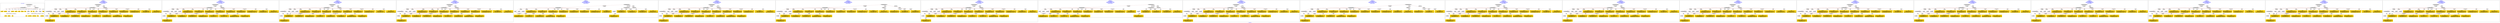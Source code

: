 digraph n0 {
fontcolor="blue"
remincross="true"
label="s06-npg.json"
subgraph cluster_0 {
label="1-correct model"
n2[style="filled",color="white",fillcolor="lightgray",label="CulturalHeritageObject1"];
n3[shape="plaintext",style="filled",fillcolor="gold",label="Copyright"];
n4[shape="plaintext",style="filled",fillcolor="gold",label="DateOfWork"];
n5[style="filled",color="white",fillcolor="lightgray",label="Person1"];
n6[shape="plaintext",style="filled",fillcolor="gold",label="Description"];
n7[shape="plaintext",style="filled",fillcolor="gold",label="Dimension"];
n8[shape="plaintext",style="filled",fillcolor="gold",label="Medium"];
n9[shape="plaintext",style="filled",fillcolor="gold",label="CreditLine"];
n10[shape="plaintext",style="filled",fillcolor="gold",label="Owner"];
n11[style="filled",color="white",fillcolor="lightgray",label="Concept2"];
n12[shape="plaintext",style="filled",fillcolor="gold",label="Title"];
n13[shape="plaintext",style="filled",fillcolor="gold",label="Ref"];
n14[style="filled",color="white",fillcolor="lightgray",label="Person2"];
n15[style="filled",color="white",fillcolor="lightgray",label="Concept1"];
n16[shape="plaintext",style="filled",fillcolor="gold",label="birthDate"];
n17[shape="plaintext",style="filled",fillcolor="gold",label="deathDate"];
n18[shape="plaintext",style="filled",fillcolor="gold",label="Artist"];
n19[shape="plaintext",style="filled",fillcolor="gold",label="sitterBirthDate"];
n20[shape="plaintext",style="filled",fillcolor="gold",label="sitterDeathDate"];
n21[shape="plaintext",style="filled",fillcolor="gold",label="values"];
n22[style="filled",color="white",fillcolor="lightgray",label="EuropeanaAggregation1"];
n23[style="filled",color="white",fillcolor="lightgray",label="WebResource1"];
n24[shape="plaintext",style="filled",fillcolor="gold",label="Image"];
n25[shape="plaintext",style="filled",fillcolor="gold",label="Classification"];
n26[shape="plaintext",style="filled",fillcolor="gold",label="values"];
}
subgraph cluster_1 {
label="candidate 0\nlink coherence:0.92\nnode coherence:0.92\nconfidence:0.4006309804227918\nmapping score:0.5420621786594492\ncost:222.99963\n-precision:0.52-recall:0.54"
n28[style="filled",color="white",fillcolor="lightgray",label="CulturalHeritageObject1"];
n29[style="filled",color="white",fillcolor="lightgray",label="CulturalHeritageObject2"];
n30[style="filled",color="white",fillcolor="lightgray",label="Person1"];
n31[style="filled",color="white",fillcolor="lightgray",label="Concept1"];
n32[style="filled",color="white",fillcolor="lightgray",label="Document1"];
n33[style="filled",color="white",fillcolor="lightgray",label="Document2"];
n34[style="filled",color="white",fillcolor="lightgray",label="EuropeanaAggregation1"];
n35[style="filled",color="white",fillcolor="lightgray",label="WebResource1"];
n36[shape="plaintext",style="filled",fillcolor="gold",label="sitterDeathDate\n[CulturalHeritageObject,created,0.303]\n[CulturalHeritageObject,title,0.247]\n[Person,dateOfDeath,0.243]\n[CulturalHeritageObject,description,0.207]"];
n37[shape="plaintext",style="filled",fillcolor="gold",label="Dimension\n[CulturalHeritageObject,extent,0.606]\n[CulturalHeritageObject,accessionNumber,0.188]\n[CulturalHeritageObject,description,0.122]\n[CulturalHeritageObject,medium,0.083]"];
n38[shape="plaintext",style="filled",fillcolor="gold",label="Medium\n[CulturalHeritageObject,medium,0.806]\n[CulturalHeritageObject,provenance,0.071]\n[CulturalHeritageObject,description,0.071]\n[Concept,prefLabel,0.052]"];
n39[shape="plaintext",style="filled",fillcolor="gold",label="values\n[CulturalHeritageObject,description,0.423]\n[Concept,prefLabel,0.251]\n[Person,biographicalInformation,0.179]\n[CulturalHeritageObject,title,0.146]"];
n40[shape="plaintext",style="filled",fillcolor="gold",label="Title\n[Person,nameOfThePerson,0.307]\n[CulturalHeritageObject,description,0.272]\n[CulturalHeritageObject,provenance,0.244]\n[CulturalHeritageObject,title,0.178]"];
n41[shape="plaintext",style="filled",fillcolor="gold",label="Owner\n[CulturalHeritageObject,provenance,0.471]\n[Person,biographicalInformation,0.217]\n[CulturalHeritageObject,description,0.213]\n[CulturalHeritageObject,title,0.099]"];
n42[shape="plaintext",style="filled",fillcolor="gold",label="Copyright\n[CulturalHeritageObject,provenance,0.447]\n[CulturalHeritageObject,description,0.275]\n[CulturalHeritageObject,title,0.16]\n[Person,biographicalInformation,0.118]"];
n43[shape="plaintext",style="filled",fillcolor="gold",label="Image\n[WebResource,classLink,0.83]\n[Document,classLink,0.15]\n[CulturalHeritageObject,medium,0.012]\n[CulturalHeritageObject,description,0.008]"];
n44[shape="plaintext",style="filled",fillcolor="gold",label="values\n[Person,nameOfThePerson,0.372]\n[CulturalHeritageObject,provenance,0.247]\n[CulturalHeritageObject,description,0.204]\n[Document,classLink,0.178]"];
n45[shape="plaintext",style="filled",fillcolor="gold",label="sitterBirthDate\n[CulturalHeritageObject,created,0.337]\n[CulturalHeritageObject,title,0.238]\n[Person,dateOfDeath,0.225]\n[CulturalHeritageObject,description,0.201]"];
n46[shape="plaintext",style="filled",fillcolor="gold",label="birthDate\n[CulturalHeritageObject,created,0.316]\n[Person,dateOfBirth,0.257]\n[Person,dateOfDeath,0.244]\n[CulturalHeritageObject,description,0.182]"];
n47[shape="plaintext",style="filled",fillcolor="gold",label="Description\n[CulturalHeritageObject,description,0.409]\n[Person,biographicalInformation,0.399]\n[CulturalHeritageObject,title,0.12]\n[CulturalHeritageObject,provenance,0.072]"];
n48[shape="plaintext",style="filled",fillcolor="gold",label="Artist\n[Person,nameOfThePerson,0.454]\n[CulturalHeritageObject,provenance,0.21]\n[CulturalHeritageObject,description,0.169]\n[Document,classLink,0.166]"];
n49[shape="plaintext",style="filled",fillcolor="gold",label="CreditLine\n[CulturalHeritageObject,provenance,0.51]\n[CulturalHeritageObject,description,0.2]\n[Person,biographicalInformation,0.168]\n[CulturalHeritageObject,title,0.122]"];
n50[shape="plaintext",style="filled",fillcolor="gold",label="deathDate\n[CulturalHeritageObject,created,0.356]\n[Person,dateOfDeath,0.294]\n[CulturalHeritageObject,title,0.196]\n[CulturalHeritageObject,description,0.154]"];
n51[shape="plaintext",style="filled",fillcolor="gold",label="Ref\n[CulturalHeritageObject,accessionNumber,0.413]\n[CulturalHeritageObject,extent,0.275]\n[CulturalHeritageObject,provenance,0.166]\n[CulturalHeritageObject,description,0.146]"];
n52[shape="plaintext",style="filled",fillcolor="gold",label="Classification\n[Concept,prefLabel,0.465]\n[Person,biographicalInformation,0.273]\n[CulturalHeritageObject,description,0.188]\n[CulturalHeritageObject,provenance,0.074]"];
n53[shape="plaintext",style="filled",fillcolor="gold",label="DateOfWork\n[CulturalHeritageObject,created,0.376]\n[Person,dateOfDeath,0.306]\n[Person,dateOfBirth,0.262]\n[CulturalHeritageObject,provenance,0.056]"];
}
subgraph cluster_2 {
label="candidate 1\nlink coherence:0.92\nnode coherence:0.92\nconfidence:0.40019580780192066\nmapping score:0.5419171211191588\ncost:222.99963\n-precision:0.44-recall:0.46"
n55[style="filled",color="white",fillcolor="lightgray",label="CulturalHeritageObject1"];
n56[style="filled",color="white",fillcolor="lightgray",label="CulturalHeritageObject2"];
n57[style="filled",color="white",fillcolor="lightgray",label="Person1"];
n58[style="filled",color="white",fillcolor="lightgray",label="Concept1"];
n59[style="filled",color="white",fillcolor="lightgray",label="Document1"];
n60[style="filled",color="white",fillcolor="lightgray",label="Document2"];
n61[style="filled",color="white",fillcolor="lightgray",label="EuropeanaAggregation1"];
n62[style="filled",color="white",fillcolor="lightgray",label="WebResource1"];
n63[shape="plaintext",style="filled",fillcolor="gold",label="sitterDeathDate\n[CulturalHeritageObject,created,0.303]\n[CulturalHeritageObject,title,0.247]\n[Person,dateOfDeath,0.243]\n[CulturalHeritageObject,description,0.207]"];
n64[shape="plaintext",style="filled",fillcolor="gold",label="Dimension\n[CulturalHeritageObject,extent,0.606]\n[CulturalHeritageObject,accessionNumber,0.188]\n[CulturalHeritageObject,description,0.122]\n[CulturalHeritageObject,medium,0.083]"];
n65[shape="plaintext",style="filled",fillcolor="gold",label="Medium\n[CulturalHeritageObject,medium,0.806]\n[CulturalHeritageObject,provenance,0.071]\n[CulturalHeritageObject,description,0.071]\n[Concept,prefLabel,0.052]"];
n66[shape="plaintext",style="filled",fillcolor="gold",label="values\n[CulturalHeritageObject,description,0.423]\n[Concept,prefLabel,0.251]\n[Person,biographicalInformation,0.179]\n[CulturalHeritageObject,title,0.146]"];
n67[shape="plaintext",style="filled",fillcolor="gold",label="Title\n[Person,nameOfThePerson,0.307]\n[CulturalHeritageObject,description,0.272]\n[CulturalHeritageObject,provenance,0.244]\n[CulturalHeritageObject,title,0.178]"];
n68[shape="plaintext",style="filled",fillcolor="gold",label="Owner\n[CulturalHeritageObject,provenance,0.471]\n[Person,biographicalInformation,0.217]\n[CulturalHeritageObject,description,0.213]\n[CulturalHeritageObject,title,0.099]"];
n69[shape="plaintext",style="filled",fillcolor="gold",label="Copyright\n[CulturalHeritageObject,provenance,0.447]\n[CulturalHeritageObject,description,0.275]\n[CulturalHeritageObject,title,0.16]\n[Person,biographicalInformation,0.118]"];
n70[shape="plaintext",style="filled",fillcolor="gold",label="Image\n[WebResource,classLink,0.83]\n[Document,classLink,0.15]\n[CulturalHeritageObject,medium,0.012]\n[CulturalHeritageObject,description,0.008]"];
n71[shape="plaintext",style="filled",fillcolor="gold",label="values\n[Person,nameOfThePerson,0.372]\n[CulturalHeritageObject,provenance,0.247]\n[CulturalHeritageObject,description,0.204]\n[Document,classLink,0.178]"];
n72[shape="plaintext",style="filled",fillcolor="gold",label="sitterBirthDate\n[CulturalHeritageObject,created,0.337]\n[CulturalHeritageObject,title,0.238]\n[Person,dateOfDeath,0.225]\n[CulturalHeritageObject,description,0.201]"];
n73[shape="plaintext",style="filled",fillcolor="gold",label="birthDate\n[CulturalHeritageObject,created,0.316]\n[Person,dateOfBirth,0.257]\n[Person,dateOfDeath,0.244]\n[CulturalHeritageObject,description,0.182]"];
n74[shape="plaintext",style="filled",fillcolor="gold",label="Description\n[CulturalHeritageObject,description,0.409]\n[Person,biographicalInformation,0.399]\n[CulturalHeritageObject,title,0.12]\n[CulturalHeritageObject,provenance,0.072]"];
n75[shape="plaintext",style="filled",fillcolor="gold",label="Artist\n[Person,nameOfThePerson,0.454]\n[CulturalHeritageObject,provenance,0.21]\n[CulturalHeritageObject,description,0.169]\n[Document,classLink,0.166]"];
n76[shape="plaintext",style="filled",fillcolor="gold",label="CreditLine\n[CulturalHeritageObject,provenance,0.51]\n[CulturalHeritageObject,description,0.2]\n[Person,biographicalInformation,0.168]\n[CulturalHeritageObject,title,0.122]"];
n77[shape="plaintext",style="filled",fillcolor="gold",label="DateOfWork\n[CulturalHeritageObject,created,0.376]\n[Person,dateOfDeath,0.306]\n[Person,dateOfBirth,0.262]\n[CulturalHeritageObject,provenance,0.056]"];
n78[shape="plaintext",style="filled",fillcolor="gold",label="Ref\n[CulturalHeritageObject,accessionNumber,0.413]\n[CulturalHeritageObject,extent,0.275]\n[CulturalHeritageObject,provenance,0.166]\n[CulturalHeritageObject,description,0.146]"];
n79[shape="plaintext",style="filled",fillcolor="gold",label="Classification\n[Concept,prefLabel,0.465]\n[Person,biographicalInformation,0.273]\n[CulturalHeritageObject,description,0.188]\n[CulturalHeritageObject,provenance,0.074]"];
n80[shape="plaintext",style="filled",fillcolor="gold",label="deathDate\n[CulturalHeritageObject,created,0.356]\n[Person,dateOfDeath,0.294]\n[CulturalHeritageObject,title,0.196]\n[CulturalHeritageObject,description,0.154]"];
}
subgraph cluster_3 {
label="candidate 10\nlink coherence:0.92\nnode coherence:0.92\nconfidence:0.38234911211906003\nmapping score:0.5359682225582052\ncost:123.99963\n-precision:0.52-recall:0.54"
n82[style="filled",color="white",fillcolor="lightgray",label="CulturalHeritageObject1"];
n83[style="filled",color="white",fillcolor="lightgray",label="CulturalHeritageObject2"];
n84[style="filled",color="white",fillcolor="lightgray",label="Person1"];
n85[style="filled",color="white",fillcolor="lightgray",label="Concept1"];
n86[style="filled",color="white",fillcolor="lightgray",label="Document1"];
n87[style="filled",color="white",fillcolor="lightgray",label="Document2"];
n88[style="filled",color="white",fillcolor="lightgray",label="EuropeanaAggregation1"];
n89[style="filled",color="white",fillcolor="lightgray",label="WebResource1"];
n90[shape="plaintext",style="filled",fillcolor="gold",label="sitterDeathDate\n[CulturalHeritageObject,created,0.303]\n[CulturalHeritageObject,title,0.247]\n[Person,dateOfDeath,0.243]\n[CulturalHeritageObject,description,0.207]"];
n91[shape="plaintext",style="filled",fillcolor="gold",label="Dimension\n[CulturalHeritageObject,extent,0.606]\n[CulturalHeritageObject,accessionNumber,0.188]\n[CulturalHeritageObject,description,0.122]\n[CulturalHeritageObject,medium,0.083]"];
n92[shape="plaintext",style="filled",fillcolor="gold",label="Medium\n[CulturalHeritageObject,medium,0.806]\n[CulturalHeritageObject,provenance,0.071]\n[CulturalHeritageObject,description,0.071]\n[Concept,prefLabel,0.052]"];
n93[shape="plaintext",style="filled",fillcolor="gold",label="Title\n[Person,nameOfThePerson,0.307]\n[CulturalHeritageObject,description,0.272]\n[CulturalHeritageObject,provenance,0.244]\n[CulturalHeritageObject,title,0.178]"];
n94[shape="plaintext",style="filled",fillcolor="gold",label="CreditLine\n[CulturalHeritageObject,provenance,0.51]\n[CulturalHeritageObject,description,0.2]\n[Person,biographicalInformation,0.168]\n[CulturalHeritageObject,title,0.122]"];
n95[shape="plaintext",style="filled",fillcolor="gold",label="Owner\n[CulturalHeritageObject,provenance,0.471]\n[Person,biographicalInformation,0.217]\n[CulturalHeritageObject,description,0.213]\n[CulturalHeritageObject,title,0.099]"];
n96[shape="plaintext",style="filled",fillcolor="gold",label="Image\n[WebResource,classLink,0.83]\n[Document,classLink,0.15]\n[CulturalHeritageObject,medium,0.012]\n[CulturalHeritageObject,description,0.008]"];
n97[shape="plaintext",style="filled",fillcolor="gold",label="values\n[Person,nameOfThePerson,0.372]\n[CulturalHeritageObject,provenance,0.247]\n[CulturalHeritageObject,description,0.204]\n[Document,classLink,0.178]"];
n98[shape="plaintext",style="filled",fillcolor="gold",label="sitterBirthDate\n[CulturalHeritageObject,created,0.337]\n[CulturalHeritageObject,title,0.238]\n[Person,dateOfDeath,0.225]\n[CulturalHeritageObject,description,0.201]"];
n99[shape="plaintext",style="filled",fillcolor="gold",label="birthDate\n[CulturalHeritageObject,created,0.316]\n[Person,dateOfBirth,0.257]\n[Person,dateOfDeath,0.244]\n[CulturalHeritageObject,description,0.182]"];
n100[shape="plaintext",style="filled",fillcolor="gold",label="Description\n[CulturalHeritageObject,description,0.409]\n[Person,biographicalInformation,0.399]\n[CulturalHeritageObject,title,0.12]\n[CulturalHeritageObject,provenance,0.072]"];
n101[shape="plaintext",style="filled",fillcolor="gold",label="Artist\n[Person,nameOfThePerson,0.454]\n[CulturalHeritageObject,provenance,0.21]\n[CulturalHeritageObject,description,0.169]\n[Document,classLink,0.166]"];
n102[shape="plaintext",style="filled",fillcolor="gold",label="Copyright\n[CulturalHeritageObject,provenance,0.447]\n[CulturalHeritageObject,description,0.275]\n[CulturalHeritageObject,title,0.16]\n[Person,biographicalInformation,0.118]"];
n103[shape="plaintext",style="filled",fillcolor="gold",label="deathDate\n[CulturalHeritageObject,created,0.356]\n[Person,dateOfDeath,0.294]\n[CulturalHeritageObject,title,0.196]\n[CulturalHeritageObject,description,0.154]"];
n104[shape="plaintext",style="filled",fillcolor="gold",label="Ref\n[CulturalHeritageObject,accessionNumber,0.413]\n[CulturalHeritageObject,extent,0.275]\n[CulturalHeritageObject,provenance,0.166]\n[CulturalHeritageObject,description,0.146]"];
n105[shape="plaintext",style="filled",fillcolor="gold",label="Classification\n[Concept,prefLabel,0.465]\n[Person,biographicalInformation,0.273]\n[CulturalHeritageObject,description,0.188]\n[CulturalHeritageObject,provenance,0.074]"];
n106[shape="plaintext",style="filled",fillcolor="gold",label="values\n[CulturalHeritageObject,description,0.423]\n[Concept,prefLabel,0.251]\n[Person,biographicalInformation,0.179]\n[CulturalHeritageObject,title,0.146]"];
n107[shape="plaintext",style="filled",fillcolor="gold",label="DateOfWork\n[CulturalHeritageObject,created,0.376]\n[Person,dateOfDeath,0.306]\n[Person,dateOfBirth,0.262]\n[CulturalHeritageObject,provenance,0.056]"];
}
subgraph cluster_4 {
label="candidate 11\nlink coherence:0.88\nnode coherence:0.92\nconfidence:0.4006309804227918\nmapping score:0.5420621786594492\ncost:222.99962\n-precision:0.48-recall:0.5"
n109[style="filled",color="white",fillcolor="lightgray",label="CulturalHeritageObject1"];
n110[style="filled",color="white",fillcolor="lightgray",label="CulturalHeritageObject2"];
n111[style="filled",color="white",fillcolor="lightgray",label="Person1"];
n112[style="filled",color="white",fillcolor="lightgray",label="Concept1"];
n113[style="filled",color="white",fillcolor="lightgray",label="Document1"];
n114[style="filled",color="white",fillcolor="lightgray",label="Document2"];
n115[style="filled",color="white",fillcolor="lightgray",label="EuropeanaAggregation1"];
n116[style="filled",color="white",fillcolor="lightgray",label="WebResource1"];
n117[shape="plaintext",style="filled",fillcolor="gold",label="sitterDeathDate\n[CulturalHeritageObject,created,0.303]\n[CulturalHeritageObject,title,0.247]\n[Person,dateOfDeath,0.243]\n[CulturalHeritageObject,description,0.207]"];
n118[shape="plaintext",style="filled",fillcolor="gold",label="Dimension\n[CulturalHeritageObject,extent,0.606]\n[CulturalHeritageObject,accessionNumber,0.188]\n[CulturalHeritageObject,description,0.122]\n[CulturalHeritageObject,medium,0.083]"];
n119[shape="plaintext",style="filled",fillcolor="gold",label="Medium\n[CulturalHeritageObject,medium,0.806]\n[CulturalHeritageObject,provenance,0.071]\n[CulturalHeritageObject,description,0.071]\n[Concept,prefLabel,0.052]"];
n120[shape="plaintext",style="filled",fillcolor="gold",label="values\n[CulturalHeritageObject,description,0.423]\n[Concept,prefLabel,0.251]\n[Person,biographicalInformation,0.179]\n[CulturalHeritageObject,title,0.146]"];
n121[shape="plaintext",style="filled",fillcolor="gold",label="Title\n[Person,nameOfThePerson,0.307]\n[CulturalHeritageObject,description,0.272]\n[CulturalHeritageObject,provenance,0.244]\n[CulturalHeritageObject,title,0.178]"];
n122[shape="plaintext",style="filled",fillcolor="gold",label="Owner\n[CulturalHeritageObject,provenance,0.471]\n[Person,biographicalInformation,0.217]\n[CulturalHeritageObject,description,0.213]\n[CulturalHeritageObject,title,0.099]"];
n123[shape="plaintext",style="filled",fillcolor="gold",label="Copyright\n[CulturalHeritageObject,provenance,0.447]\n[CulturalHeritageObject,description,0.275]\n[CulturalHeritageObject,title,0.16]\n[Person,biographicalInformation,0.118]"];
n124[shape="plaintext",style="filled",fillcolor="gold",label="Image\n[WebResource,classLink,0.83]\n[Document,classLink,0.15]\n[CulturalHeritageObject,medium,0.012]\n[CulturalHeritageObject,description,0.008]"];
n125[shape="plaintext",style="filled",fillcolor="gold",label="values\n[Person,nameOfThePerson,0.372]\n[CulturalHeritageObject,provenance,0.247]\n[CulturalHeritageObject,description,0.204]\n[Document,classLink,0.178]"];
n126[shape="plaintext",style="filled",fillcolor="gold",label="sitterBirthDate\n[CulturalHeritageObject,created,0.337]\n[CulturalHeritageObject,title,0.238]\n[Person,dateOfDeath,0.225]\n[CulturalHeritageObject,description,0.201]"];
n127[shape="plaintext",style="filled",fillcolor="gold",label="birthDate\n[CulturalHeritageObject,created,0.316]\n[Person,dateOfBirth,0.257]\n[Person,dateOfDeath,0.244]\n[CulturalHeritageObject,description,0.182]"];
n128[shape="plaintext",style="filled",fillcolor="gold",label="Description\n[CulturalHeritageObject,description,0.409]\n[Person,biographicalInformation,0.399]\n[CulturalHeritageObject,title,0.12]\n[CulturalHeritageObject,provenance,0.072]"];
n129[shape="plaintext",style="filled",fillcolor="gold",label="Artist\n[Person,nameOfThePerson,0.454]\n[CulturalHeritageObject,provenance,0.21]\n[CulturalHeritageObject,description,0.169]\n[Document,classLink,0.166]"];
n130[shape="plaintext",style="filled",fillcolor="gold",label="CreditLine\n[CulturalHeritageObject,provenance,0.51]\n[CulturalHeritageObject,description,0.2]\n[Person,biographicalInformation,0.168]\n[CulturalHeritageObject,title,0.122]"];
n131[shape="plaintext",style="filled",fillcolor="gold",label="deathDate\n[CulturalHeritageObject,created,0.356]\n[Person,dateOfDeath,0.294]\n[CulturalHeritageObject,title,0.196]\n[CulturalHeritageObject,description,0.154]"];
n132[shape="plaintext",style="filled",fillcolor="gold",label="Ref\n[CulturalHeritageObject,accessionNumber,0.413]\n[CulturalHeritageObject,extent,0.275]\n[CulturalHeritageObject,provenance,0.166]\n[CulturalHeritageObject,description,0.146]"];
n133[shape="plaintext",style="filled",fillcolor="gold",label="Classification\n[Concept,prefLabel,0.465]\n[Person,biographicalInformation,0.273]\n[CulturalHeritageObject,description,0.188]\n[CulturalHeritageObject,provenance,0.074]"];
n134[shape="plaintext",style="filled",fillcolor="gold",label="DateOfWork\n[CulturalHeritageObject,created,0.376]\n[Person,dateOfDeath,0.306]\n[Person,dateOfBirth,0.262]\n[CulturalHeritageObject,provenance,0.056]"];
}
subgraph cluster_5 {
label="candidate 12\nlink coherence:0.88\nnode coherence:0.92\nconfidence:0.4006309804227918\nmapping score:0.5420621786594492\ncost:322.009642\n-precision:0.52-recall:0.54"
n136[style="filled",color="white",fillcolor="lightgray",label="CulturalHeritageObject1"];
n137[style="filled",color="white",fillcolor="lightgray",label="Person1"];
n138[style="filled",color="white",fillcolor="lightgray",label="Concept1"];
n139[style="filled",color="white",fillcolor="lightgray",label="Document1"];
n140[style="filled",color="white",fillcolor="lightgray",label="CulturalHeritageObject2"];
n141[style="filled",color="white",fillcolor="lightgray",label="Document2"];
n142[style="filled",color="white",fillcolor="lightgray",label="EuropeanaAggregation1"];
n143[style="filled",color="white",fillcolor="lightgray",label="WebResource1"];
n144[shape="plaintext",style="filled",fillcolor="gold",label="sitterDeathDate\n[CulturalHeritageObject,created,0.303]\n[CulturalHeritageObject,title,0.247]\n[Person,dateOfDeath,0.243]\n[CulturalHeritageObject,description,0.207]"];
n145[shape="plaintext",style="filled",fillcolor="gold",label="Dimension\n[CulturalHeritageObject,extent,0.606]\n[CulturalHeritageObject,accessionNumber,0.188]\n[CulturalHeritageObject,description,0.122]\n[CulturalHeritageObject,medium,0.083]"];
n146[shape="plaintext",style="filled",fillcolor="gold",label="Medium\n[CulturalHeritageObject,medium,0.806]\n[CulturalHeritageObject,provenance,0.071]\n[CulturalHeritageObject,description,0.071]\n[Concept,prefLabel,0.052]"];
n147[shape="plaintext",style="filled",fillcolor="gold",label="values\n[CulturalHeritageObject,description,0.423]\n[Concept,prefLabel,0.251]\n[Person,biographicalInformation,0.179]\n[CulturalHeritageObject,title,0.146]"];
n148[shape="plaintext",style="filled",fillcolor="gold",label="Title\n[Person,nameOfThePerson,0.307]\n[CulturalHeritageObject,description,0.272]\n[CulturalHeritageObject,provenance,0.244]\n[CulturalHeritageObject,title,0.178]"];
n149[shape="plaintext",style="filled",fillcolor="gold",label="Owner\n[CulturalHeritageObject,provenance,0.471]\n[Person,biographicalInformation,0.217]\n[CulturalHeritageObject,description,0.213]\n[CulturalHeritageObject,title,0.099]"];
n150[shape="plaintext",style="filled",fillcolor="gold",label="Copyright\n[CulturalHeritageObject,provenance,0.447]\n[CulturalHeritageObject,description,0.275]\n[CulturalHeritageObject,title,0.16]\n[Person,biographicalInformation,0.118]"];
n151[shape="plaintext",style="filled",fillcolor="gold",label="Image\n[WebResource,classLink,0.83]\n[Document,classLink,0.15]\n[CulturalHeritageObject,medium,0.012]\n[CulturalHeritageObject,description,0.008]"];
n152[shape="plaintext",style="filled",fillcolor="gold",label="values\n[Person,nameOfThePerson,0.372]\n[CulturalHeritageObject,provenance,0.247]\n[CulturalHeritageObject,description,0.204]\n[Document,classLink,0.178]"];
n153[shape="plaintext",style="filled",fillcolor="gold",label="sitterBirthDate\n[CulturalHeritageObject,created,0.337]\n[CulturalHeritageObject,title,0.238]\n[Person,dateOfDeath,0.225]\n[CulturalHeritageObject,description,0.201]"];
n154[shape="plaintext",style="filled",fillcolor="gold",label="birthDate\n[CulturalHeritageObject,created,0.316]\n[Person,dateOfBirth,0.257]\n[Person,dateOfDeath,0.244]\n[CulturalHeritageObject,description,0.182]"];
n155[shape="plaintext",style="filled",fillcolor="gold",label="Description\n[CulturalHeritageObject,description,0.409]\n[Person,biographicalInformation,0.399]\n[CulturalHeritageObject,title,0.12]\n[CulturalHeritageObject,provenance,0.072]"];
n156[shape="plaintext",style="filled",fillcolor="gold",label="Artist\n[Person,nameOfThePerson,0.454]\n[CulturalHeritageObject,provenance,0.21]\n[CulturalHeritageObject,description,0.169]\n[Document,classLink,0.166]"];
n157[shape="plaintext",style="filled",fillcolor="gold",label="CreditLine\n[CulturalHeritageObject,provenance,0.51]\n[CulturalHeritageObject,description,0.2]\n[Person,biographicalInformation,0.168]\n[CulturalHeritageObject,title,0.122]"];
n158[shape="plaintext",style="filled",fillcolor="gold",label="deathDate\n[CulturalHeritageObject,created,0.356]\n[Person,dateOfDeath,0.294]\n[CulturalHeritageObject,title,0.196]\n[CulturalHeritageObject,description,0.154]"];
n159[shape="plaintext",style="filled",fillcolor="gold",label="Ref\n[CulturalHeritageObject,accessionNumber,0.413]\n[CulturalHeritageObject,extent,0.275]\n[CulturalHeritageObject,provenance,0.166]\n[CulturalHeritageObject,description,0.146]"];
n160[shape="plaintext",style="filled",fillcolor="gold",label="Classification\n[Concept,prefLabel,0.465]\n[Person,biographicalInformation,0.273]\n[CulturalHeritageObject,description,0.188]\n[CulturalHeritageObject,provenance,0.074]"];
n161[shape="plaintext",style="filled",fillcolor="gold",label="DateOfWork\n[CulturalHeritageObject,created,0.376]\n[Person,dateOfDeath,0.306]\n[Person,dateOfBirth,0.262]\n[CulturalHeritageObject,provenance,0.056]"];
}
subgraph cluster_6 {
label="candidate 13\nlink coherence:0.88\nnode coherence:0.92\nconfidence:0.4006309804227918\nmapping score:0.5420621786594492\ncost:322.009732\n-precision:0.52-recall:0.54"
n163[style="filled",color="white",fillcolor="lightgray",label="CulturalHeritageObject1"];
n164[style="filled",color="white",fillcolor="lightgray",label="CulturalHeritageObject2"];
n165[style="filled",color="white",fillcolor="lightgray",label="Person1"];
n166[style="filled",color="white",fillcolor="lightgray",label="Concept1"];
n167[style="filled",color="white",fillcolor="lightgray",label="Document1"];
n168[style="filled",color="white",fillcolor="lightgray",label="Document2"];
n169[style="filled",color="white",fillcolor="lightgray",label="EuropeanaAggregation1"];
n170[style="filled",color="white",fillcolor="lightgray",label="WebResource1"];
n171[shape="plaintext",style="filled",fillcolor="gold",label="sitterDeathDate\n[CulturalHeritageObject,created,0.303]\n[CulturalHeritageObject,title,0.247]\n[Person,dateOfDeath,0.243]\n[CulturalHeritageObject,description,0.207]"];
n172[shape="plaintext",style="filled",fillcolor="gold",label="Dimension\n[CulturalHeritageObject,extent,0.606]\n[CulturalHeritageObject,accessionNumber,0.188]\n[CulturalHeritageObject,description,0.122]\n[CulturalHeritageObject,medium,0.083]"];
n173[shape="plaintext",style="filled",fillcolor="gold",label="Medium\n[CulturalHeritageObject,medium,0.806]\n[CulturalHeritageObject,provenance,0.071]\n[CulturalHeritageObject,description,0.071]\n[Concept,prefLabel,0.052]"];
n174[shape="plaintext",style="filled",fillcolor="gold",label="values\n[CulturalHeritageObject,description,0.423]\n[Concept,prefLabel,0.251]\n[Person,biographicalInformation,0.179]\n[CulturalHeritageObject,title,0.146]"];
n175[shape="plaintext",style="filled",fillcolor="gold",label="Title\n[Person,nameOfThePerson,0.307]\n[CulturalHeritageObject,description,0.272]\n[CulturalHeritageObject,provenance,0.244]\n[CulturalHeritageObject,title,0.178]"];
n176[shape="plaintext",style="filled",fillcolor="gold",label="Owner\n[CulturalHeritageObject,provenance,0.471]\n[Person,biographicalInformation,0.217]\n[CulturalHeritageObject,description,0.213]\n[CulturalHeritageObject,title,0.099]"];
n177[shape="plaintext",style="filled",fillcolor="gold",label="Copyright\n[CulturalHeritageObject,provenance,0.447]\n[CulturalHeritageObject,description,0.275]\n[CulturalHeritageObject,title,0.16]\n[Person,biographicalInformation,0.118]"];
n178[shape="plaintext",style="filled",fillcolor="gold",label="Image\n[WebResource,classLink,0.83]\n[Document,classLink,0.15]\n[CulturalHeritageObject,medium,0.012]\n[CulturalHeritageObject,description,0.008]"];
n179[shape="plaintext",style="filled",fillcolor="gold",label="values\n[Person,nameOfThePerson,0.372]\n[CulturalHeritageObject,provenance,0.247]\n[CulturalHeritageObject,description,0.204]\n[Document,classLink,0.178]"];
n180[shape="plaintext",style="filled",fillcolor="gold",label="sitterBirthDate\n[CulturalHeritageObject,created,0.337]\n[CulturalHeritageObject,title,0.238]\n[Person,dateOfDeath,0.225]\n[CulturalHeritageObject,description,0.201]"];
n181[shape="plaintext",style="filled",fillcolor="gold",label="birthDate\n[CulturalHeritageObject,created,0.316]\n[Person,dateOfBirth,0.257]\n[Person,dateOfDeath,0.244]\n[CulturalHeritageObject,description,0.182]"];
n182[shape="plaintext",style="filled",fillcolor="gold",label="Description\n[CulturalHeritageObject,description,0.409]\n[Person,biographicalInformation,0.399]\n[CulturalHeritageObject,title,0.12]\n[CulturalHeritageObject,provenance,0.072]"];
n183[shape="plaintext",style="filled",fillcolor="gold",label="Artist\n[Person,nameOfThePerson,0.454]\n[CulturalHeritageObject,provenance,0.21]\n[CulturalHeritageObject,description,0.169]\n[Document,classLink,0.166]"];
n184[shape="plaintext",style="filled",fillcolor="gold",label="CreditLine\n[CulturalHeritageObject,provenance,0.51]\n[CulturalHeritageObject,description,0.2]\n[Person,biographicalInformation,0.168]\n[CulturalHeritageObject,title,0.122]"];
n185[shape="plaintext",style="filled",fillcolor="gold",label="deathDate\n[CulturalHeritageObject,created,0.356]\n[Person,dateOfDeath,0.294]\n[CulturalHeritageObject,title,0.196]\n[CulturalHeritageObject,description,0.154]"];
n186[shape="plaintext",style="filled",fillcolor="gold",label="Ref\n[CulturalHeritageObject,accessionNumber,0.413]\n[CulturalHeritageObject,extent,0.275]\n[CulturalHeritageObject,provenance,0.166]\n[CulturalHeritageObject,description,0.146]"];
n187[shape="plaintext",style="filled",fillcolor="gold",label="Classification\n[Concept,prefLabel,0.465]\n[Person,biographicalInformation,0.273]\n[CulturalHeritageObject,description,0.188]\n[CulturalHeritageObject,provenance,0.074]"];
n188[shape="plaintext",style="filled",fillcolor="gold",label="DateOfWork\n[CulturalHeritageObject,created,0.376]\n[Person,dateOfDeath,0.306]\n[Person,dateOfBirth,0.262]\n[CulturalHeritageObject,provenance,0.056]"];
}
subgraph cluster_7 {
label="candidate 14\nlink coherence:0.88\nnode coherence:0.92\nconfidence:0.4006309804227918\nmapping score:0.5420621786594492\ncost:322.009752\n-precision:0.48-recall:0.5"
n190[style="filled",color="white",fillcolor="lightgray",label="CulturalHeritageObject1"];
n191[style="filled",color="white",fillcolor="lightgray",label="CulturalHeritageObject2"];
n192[style="filled",color="white",fillcolor="lightgray",label="Concept1"];
n193[style="filled",color="white",fillcolor="lightgray",label="Document1"];
n194[style="filled",color="white",fillcolor="lightgray",label="Document2"];
n195[style="filled",color="white",fillcolor="lightgray",label="EuropeanaAggregation1"];
n196[style="filled",color="white",fillcolor="lightgray",label="WebResource1"];
n197[style="filled",color="white",fillcolor="lightgray",label="Person1"];
n198[shape="plaintext",style="filled",fillcolor="gold",label="sitterDeathDate\n[CulturalHeritageObject,created,0.303]\n[CulturalHeritageObject,title,0.247]\n[Person,dateOfDeath,0.243]\n[CulturalHeritageObject,description,0.207]"];
n199[shape="plaintext",style="filled",fillcolor="gold",label="Dimension\n[CulturalHeritageObject,extent,0.606]\n[CulturalHeritageObject,accessionNumber,0.188]\n[CulturalHeritageObject,description,0.122]\n[CulturalHeritageObject,medium,0.083]"];
n200[shape="plaintext",style="filled",fillcolor="gold",label="Medium\n[CulturalHeritageObject,medium,0.806]\n[CulturalHeritageObject,provenance,0.071]\n[CulturalHeritageObject,description,0.071]\n[Concept,prefLabel,0.052]"];
n201[shape="plaintext",style="filled",fillcolor="gold",label="values\n[CulturalHeritageObject,description,0.423]\n[Concept,prefLabel,0.251]\n[Person,biographicalInformation,0.179]\n[CulturalHeritageObject,title,0.146]"];
n202[shape="plaintext",style="filled",fillcolor="gold",label="Title\n[Person,nameOfThePerson,0.307]\n[CulturalHeritageObject,description,0.272]\n[CulturalHeritageObject,provenance,0.244]\n[CulturalHeritageObject,title,0.178]"];
n203[shape="plaintext",style="filled",fillcolor="gold",label="Owner\n[CulturalHeritageObject,provenance,0.471]\n[Person,biographicalInformation,0.217]\n[CulturalHeritageObject,description,0.213]\n[CulturalHeritageObject,title,0.099]"];
n204[shape="plaintext",style="filled",fillcolor="gold",label="Copyright\n[CulturalHeritageObject,provenance,0.447]\n[CulturalHeritageObject,description,0.275]\n[CulturalHeritageObject,title,0.16]\n[Person,biographicalInformation,0.118]"];
n205[shape="plaintext",style="filled",fillcolor="gold",label="Image\n[WebResource,classLink,0.83]\n[Document,classLink,0.15]\n[CulturalHeritageObject,medium,0.012]\n[CulturalHeritageObject,description,0.008]"];
n206[shape="plaintext",style="filled",fillcolor="gold",label="values\n[Person,nameOfThePerson,0.372]\n[CulturalHeritageObject,provenance,0.247]\n[CulturalHeritageObject,description,0.204]\n[Document,classLink,0.178]"];
n207[shape="plaintext",style="filled",fillcolor="gold",label="sitterBirthDate\n[CulturalHeritageObject,created,0.337]\n[CulturalHeritageObject,title,0.238]\n[Person,dateOfDeath,0.225]\n[CulturalHeritageObject,description,0.201]"];
n208[shape="plaintext",style="filled",fillcolor="gold",label="birthDate\n[CulturalHeritageObject,created,0.316]\n[Person,dateOfBirth,0.257]\n[Person,dateOfDeath,0.244]\n[CulturalHeritageObject,description,0.182]"];
n209[shape="plaintext",style="filled",fillcolor="gold",label="Description\n[CulturalHeritageObject,description,0.409]\n[Person,biographicalInformation,0.399]\n[CulturalHeritageObject,title,0.12]\n[CulturalHeritageObject,provenance,0.072]"];
n210[shape="plaintext",style="filled",fillcolor="gold",label="Artist\n[Person,nameOfThePerson,0.454]\n[CulturalHeritageObject,provenance,0.21]\n[CulturalHeritageObject,description,0.169]\n[Document,classLink,0.166]"];
n211[shape="plaintext",style="filled",fillcolor="gold",label="CreditLine\n[CulturalHeritageObject,provenance,0.51]\n[CulturalHeritageObject,description,0.2]\n[Person,biographicalInformation,0.168]\n[CulturalHeritageObject,title,0.122]"];
n212[shape="plaintext",style="filled",fillcolor="gold",label="deathDate\n[CulturalHeritageObject,created,0.356]\n[Person,dateOfDeath,0.294]\n[CulturalHeritageObject,title,0.196]\n[CulturalHeritageObject,description,0.154]"];
n213[shape="plaintext",style="filled",fillcolor="gold",label="Ref\n[CulturalHeritageObject,accessionNumber,0.413]\n[CulturalHeritageObject,extent,0.275]\n[CulturalHeritageObject,provenance,0.166]\n[CulturalHeritageObject,description,0.146]"];
n214[shape="plaintext",style="filled",fillcolor="gold",label="Classification\n[Concept,prefLabel,0.465]\n[Person,biographicalInformation,0.273]\n[CulturalHeritageObject,description,0.188]\n[CulturalHeritageObject,provenance,0.074]"];
n215[shape="plaintext",style="filled",fillcolor="gold",label="DateOfWork\n[CulturalHeritageObject,created,0.376]\n[Person,dateOfDeath,0.306]\n[Person,dateOfBirth,0.262]\n[CulturalHeritageObject,provenance,0.056]"];
}
subgraph cluster_8 {
label="candidate 15\nlink coherence:0.88\nnode coherence:0.92\nconfidence:0.40019580780192066\nmapping score:0.5419171211191588\ncost:222.99962\n-precision:0.4-recall:0.42"
n217[style="filled",color="white",fillcolor="lightgray",label="CulturalHeritageObject1"];
n218[style="filled",color="white",fillcolor="lightgray",label="CulturalHeritageObject2"];
n219[style="filled",color="white",fillcolor="lightgray",label="Person1"];
n220[style="filled",color="white",fillcolor="lightgray",label="Concept1"];
n221[style="filled",color="white",fillcolor="lightgray",label="Document1"];
n222[style="filled",color="white",fillcolor="lightgray",label="Document2"];
n223[style="filled",color="white",fillcolor="lightgray",label="EuropeanaAggregation1"];
n224[style="filled",color="white",fillcolor="lightgray",label="WebResource1"];
n225[shape="plaintext",style="filled",fillcolor="gold",label="sitterDeathDate\n[CulturalHeritageObject,created,0.303]\n[CulturalHeritageObject,title,0.247]\n[Person,dateOfDeath,0.243]\n[CulturalHeritageObject,description,0.207]"];
n226[shape="plaintext",style="filled",fillcolor="gold",label="Dimension\n[CulturalHeritageObject,extent,0.606]\n[CulturalHeritageObject,accessionNumber,0.188]\n[CulturalHeritageObject,description,0.122]\n[CulturalHeritageObject,medium,0.083]"];
n227[shape="plaintext",style="filled",fillcolor="gold",label="Medium\n[CulturalHeritageObject,medium,0.806]\n[CulturalHeritageObject,provenance,0.071]\n[CulturalHeritageObject,description,0.071]\n[Concept,prefLabel,0.052]"];
n228[shape="plaintext",style="filled",fillcolor="gold",label="values\n[CulturalHeritageObject,description,0.423]\n[Concept,prefLabel,0.251]\n[Person,biographicalInformation,0.179]\n[CulturalHeritageObject,title,0.146]"];
n229[shape="plaintext",style="filled",fillcolor="gold",label="Title\n[Person,nameOfThePerson,0.307]\n[CulturalHeritageObject,description,0.272]\n[CulturalHeritageObject,provenance,0.244]\n[CulturalHeritageObject,title,0.178]"];
n230[shape="plaintext",style="filled",fillcolor="gold",label="Owner\n[CulturalHeritageObject,provenance,0.471]\n[Person,biographicalInformation,0.217]\n[CulturalHeritageObject,description,0.213]\n[CulturalHeritageObject,title,0.099]"];
n231[shape="plaintext",style="filled",fillcolor="gold",label="Copyright\n[CulturalHeritageObject,provenance,0.447]\n[CulturalHeritageObject,description,0.275]\n[CulturalHeritageObject,title,0.16]\n[Person,biographicalInformation,0.118]"];
n232[shape="plaintext",style="filled",fillcolor="gold",label="Image\n[WebResource,classLink,0.83]\n[Document,classLink,0.15]\n[CulturalHeritageObject,medium,0.012]\n[CulturalHeritageObject,description,0.008]"];
n233[shape="plaintext",style="filled",fillcolor="gold",label="values\n[Person,nameOfThePerson,0.372]\n[CulturalHeritageObject,provenance,0.247]\n[CulturalHeritageObject,description,0.204]\n[Document,classLink,0.178]"];
n234[shape="plaintext",style="filled",fillcolor="gold",label="sitterBirthDate\n[CulturalHeritageObject,created,0.337]\n[CulturalHeritageObject,title,0.238]\n[Person,dateOfDeath,0.225]\n[CulturalHeritageObject,description,0.201]"];
n235[shape="plaintext",style="filled",fillcolor="gold",label="birthDate\n[CulturalHeritageObject,created,0.316]\n[Person,dateOfBirth,0.257]\n[Person,dateOfDeath,0.244]\n[CulturalHeritageObject,description,0.182]"];
n236[shape="plaintext",style="filled",fillcolor="gold",label="Description\n[CulturalHeritageObject,description,0.409]\n[Person,biographicalInformation,0.399]\n[CulturalHeritageObject,title,0.12]\n[CulturalHeritageObject,provenance,0.072]"];
n237[shape="plaintext",style="filled",fillcolor="gold",label="Artist\n[Person,nameOfThePerson,0.454]\n[CulturalHeritageObject,provenance,0.21]\n[CulturalHeritageObject,description,0.169]\n[Document,classLink,0.166]"];
n238[shape="plaintext",style="filled",fillcolor="gold",label="CreditLine\n[CulturalHeritageObject,provenance,0.51]\n[CulturalHeritageObject,description,0.2]\n[Person,biographicalInformation,0.168]\n[CulturalHeritageObject,title,0.122]"];
n239[shape="plaintext",style="filled",fillcolor="gold",label="DateOfWork\n[CulturalHeritageObject,created,0.376]\n[Person,dateOfDeath,0.306]\n[Person,dateOfBirth,0.262]\n[CulturalHeritageObject,provenance,0.056]"];
n240[shape="plaintext",style="filled",fillcolor="gold",label="Ref\n[CulturalHeritageObject,accessionNumber,0.413]\n[CulturalHeritageObject,extent,0.275]\n[CulturalHeritageObject,provenance,0.166]\n[CulturalHeritageObject,description,0.146]"];
n241[shape="plaintext",style="filled",fillcolor="gold",label="Classification\n[Concept,prefLabel,0.465]\n[Person,biographicalInformation,0.273]\n[CulturalHeritageObject,description,0.188]\n[CulturalHeritageObject,provenance,0.074]"];
n242[shape="plaintext",style="filled",fillcolor="gold",label="deathDate\n[CulturalHeritageObject,created,0.356]\n[Person,dateOfDeath,0.294]\n[CulturalHeritageObject,title,0.196]\n[CulturalHeritageObject,description,0.154]"];
}
subgraph cluster_9 {
label="candidate 16\nlink coherence:0.88\nnode coherence:0.92\nconfidence:0.40019580780192066\nmapping score:0.5419171211191588\ncost:322.009642\n-precision:0.44-recall:0.46"
n244[style="filled",color="white",fillcolor="lightgray",label="CulturalHeritageObject1"];
n245[style="filled",color="white",fillcolor="lightgray",label="Person1"];
n246[style="filled",color="white",fillcolor="lightgray",label="Concept1"];
n247[style="filled",color="white",fillcolor="lightgray",label="Document1"];
n248[style="filled",color="white",fillcolor="lightgray",label="CulturalHeritageObject2"];
n249[style="filled",color="white",fillcolor="lightgray",label="Document2"];
n250[style="filled",color="white",fillcolor="lightgray",label="EuropeanaAggregation1"];
n251[style="filled",color="white",fillcolor="lightgray",label="WebResource1"];
n252[shape="plaintext",style="filled",fillcolor="gold",label="sitterDeathDate\n[CulturalHeritageObject,created,0.303]\n[CulturalHeritageObject,title,0.247]\n[Person,dateOfDeath,0.243]\n[CulturalHeritageObject,description,0.207]"];
n253[shape="plaintext",style="filled",fillcolor="gold",label="Dimension\n[CulturalHeritageObject,extent,0.606]\n[CulturalHeritageObject,accessionNumber,0.188]\n[CulturalHeritageObject,description,0.122]\n[CulturalHeritageObject,medium,0.083]"];
n254[shape="plaintext",style="filled",fillcolor="gold",label="Medium\n[CulturalHeritageObject,medium,0.806]\n[CulturalHeritageObject,provenance,0.071]\n[CulturalHeritageObject,description,0.071]\n[Concept,prefLabel,0.052]"];
n255[shape="plaintext",style="filled",fillcolor="gold",label="values\n[CulturalHeritageObject,description,0.423]\n[Concept,prefLabel,0.251]\n[Person,biographicalInformation,0.179]\n[CulturalHeritageObject,title,0.146]"];
n256[shape="plaintext",style="filled",fillcolor="gold",label="Title\n[Person,nameOfThePerson,0.307]\n[CulturalHeritageObject,description,0.272]\n[CulturalHeritageObject,provenance,0.244]\n[CulturalHeritageObject,title,0.178]"];
n257[shape="plaintext",style="filled",fillcolor="gold",label="Owner\n[CulturalHeritageObject,provenance,0.471]\n[Person,biographicalInformation,0.217]\n[CulturalHeritageObject,description,0.213]\n[CulturalHeritageObject,title,0.099]"];
n258[shape="plaintext",style="filled",fillcolor="gold",label="Copyright\n[CulturalHeritageObject,provenance,0.447]\n[CulturalHeritageObject,description,0.275]\n[CulturalHeritageObject,title,0.16]\n[Person,biographicalInformation,0.118]"];
n259[shape="plaintext",style="filled",fillcolor="gold",label="Image\n[WebResource,classLink,0.83]\n[Document,classLink,0.15]\n[CulturalHeritageObject,medium,0.012]\n[CulturalHeritageObject,description,0.008]"];
n260[shape="plaintext",style="filled",fillcolor="gold",label="values\n[Person,nameOfThePerson,0.372]\n[CulturalHeritageObject,provenance,0.247]\n[CulturalHeritageObject,description,0.204]\n[Document,classLink,0.178]"];
n261[shape="plaintext",style="filled",fillcolor="gold",label="sitterBirthDate\n[CulturalHeritageObject,created,0.337]\n[CulturalHeritageObject,title,0.238]\n[Person,dateOfDeath,0.225]\n[CulturalHeritageObject,description,0.201]"];
n262[shape="plaintext",style="filled",fillcolor="gold",label="birthDate\n[CulturalHeritageObject,created,0.316]\n[Person,dateOfBirth,0.257]\n[Person,dateOfDeath,0.244]\n[CulturalHeritageObject,description,0.182]"];
n263[shape="plaintext",style="filled",fillcolor="gold",label="Description\n[CulturalHeritageObject,description,0.409]\n[Person,biographicalInformation,0.399]\n[CulturalHeritageObject,title,0.12]\n[CulturalHeritageObject,provenance,0.072]"];
n264[shape="plaintext",style="filled",fillcolor="gold",label="Artist\n[Person,nameOfThePerson,0.454]\n[CulturalHeritageObject,provenance,0.21]\n[CulturalHeritageObject,description,0.169]\n[Document,classLink,0.166]"];
n265[shape="plaintext",style="filled",fillcolor="gold",label="CreditLine\n[CulturalHeritageObject,provenance,0.51]\n[CulturalHeritageObject,description,0.2]\n[Person,biographicalInformation,0.168]\n[CulturalHeritageObject,title,0.122]"];
n266[shape="plaintext",style="filled",fillcolor="gold",label="DateOfWork\n[CulturalHeritageObject,created,0.376]\n[Person,dateOfDeath,0.306]\n[Person,dateOfBirth,0.262]\n[CulturalHeritageObject,provenance,0.056]"];
n267[shape="plaintext",style="filled",fillcolor="gold",label="Ref\n[CulturalHeritageObject,accessionNumber,0.413]\n[CulturalHeritageObject,extent,0.275]\n[CulturalHeritageObject,provenance,0.166]\n[CulturalHeritageObject,description,0.146]"];
n268[shape="plaintext",style="filled",fillcolor="gold",label="Classification\n[Concept,prefLabel,0.465]\n[Person,biographicalInformation,0.273]\n[CulturalHeritageObject,description,0.188]\n[CulturalHeritageObject,provenance,0.074]"];
n269[shape="plaintext",style="filled",fillcolor="gold",label="deathDate\n[CulturalHeritageObject,created,0.356]\n[Person,dateOfDeath,0.294]\n[CulturalHeritageObject,title,0.196]\n[CulturalHeritageObject,description,0.154]"];
}
subgraph cluster_10 {
label="candidate 17\nlink coherence:0.88\nnode coherence:0.92\nconfidence:0.40019580780192066\nmapping score:0.5419171211191588\ncost:322.009732\n-precision:0.44-recall:0.46"
n271[style="filled",color="white",fillcolor="lightgray",label="CulturalHeritageObject1"];
n272[style="filled",color="white",fillcolor="lightgray",label="CulturalHeritageObject2"];
n273[style="filled",color="white",fillcolor="lightgray",label="Person1"];
n274[style="filled",color="white",fillcolor="lightgray",label="Concept1"];
n275[style="filled",color="white",fillcolor="lightgray",label="Document1"];
n276[style="filled",color="white",fillcolor="lightgray",label="Document2"];
n277[style="filled",color="white",fillcolor="lightgray",label="EuropeanaAggregation1"];
n278[style="filled",color="white",fillcolor="lightgray",label="WebResource1"];
n279[shape="plaintext",style="filled",fillcolor="gold",label="sitterDeathDate\n[CulturalHeritageObject,created,0.303]\n[CulturalHeritageObject,title,0.247]\n[Person,dateOfDeath,0.243]\n[CulturalHeritageObject,description,0.207]"];
n280[shape="plaintext",style="filled",fillcolor="gold",label="Dimension\n[CulturalHeritageObject,extent,0.606]\n[CulturalHeritageObject,accessionNumber,0.188]\n[CulturalHeritageObject,description,0.122]\n[CulturalHeritageObject,medium,0.083]"];
n281[shape="plaintext",style="filled",fillcolor="gold",label="Medium\n[CulturalHeritageObject,medium,0.806]\n[CulturalHeritageObject,provenance,0.071]\n[CulturalHeritageObject,description,0.071]\n[Concept,prefLabel,0.052]"];
n282[shape="plaintext",style="filled",fillcolor="gold",label="values\n[CulturalHeritageObject,description,0.423]\n[Concept,prefLabel,0.251]\n[Person,biographicalInformation,0.179]\n[CulturalHeritageObject,title,0.146]"];
n283[shape="plaintext",style="filled",fillcolor="gold",label="Title\n[Person,nameOfThePerson,0.307]\n[CulturalHeritageObject,description,0.272]\n[CulturalHeritageObject,provenance,0.244]\n[CulturalHeritageObject,title,0.178]"];
n284[shape="plaintext",style="filled",fillcolor="gold",label="Owner\n[CulturalHeritageObject,provenance,0.471]\n[Person,biographicalInformation,0.217]\n[CulturalHeritageObject,description,0.213]\n[CulturalHeritageObject,title,0.099]"];
n285[shape="plaintext",style="filled",fillcolor="gold",label="Copyright\n[CulturalHeritageObject,provenance,0.447]\n[CulturalHeritageObject,description,0.275]\n[CulturalHeritageObject,title,0.16]\n[Person,biographicalInformation,0.118]"];
n286[shape="plaintext",style="filled",fillcolor="gold",label="Image\n[WebResource,classLink,0.83]\n[Document,classLink,0.15]\n[CulturalHeritageObject,medium,0.012]\n[CulturalHeritageObject,description,0.008]"];
n287[shape="plaintext",style="filled",fillcolor="gold",label="values\n[Person,nameOfThePerson,0.372]\n[CulturalHeritageObject,provenance,0.247]\n[CulturalHeritageObject,description,0.204]\n[Document,classLink,0.178]"];
n288[shape="plaintext",style="filled",fillcolor="gold",label="sitterBirthDate\n[CulturalHeritageObject,created,0.337]\n[CulturalHeritageObject,title,0.238]\n[Person,dateOfDeath,0.225]\n[CulturalHeritageObject,description,0.201]"];
n289[shape="plaintext",style="filled",fillcolor="gold",label="birthDate\n[CulturalHeritageObject,created,0.316]\n[Person,dateOfBirth,0.257]\n[Person,dateOfDeath,0.244]\n[CulturalHeritageObject,description,0.182]"];
n290[shape="plaintext",style="filled",fillcolor="gold",label="Description\n[CulturalHeritageObject,description,0.409]\n[Person,biographicalInformation,0.399]\n[CulturalHeritageObject,title,0.12]\n[CulturalHeritageObject,provenance,0.072]"];
n291[shape="plaintext",style="filled",fillcolor="gold",label="Artist\n[Person,nameOfThePerson,0.454]\n[CulturalHeritageObject,provenance,0.21]\n[CulturalHeritageObject,description,0.169]\n[Document,classLink,0.166]"];
n292[shape="plaintext",style="filled",fillcolor="gold",label="CreditLine\n[CulturalHeritageObject,provenance,0.51]\n[CulturalHeritageObject,description,0.2]\n[Person,biographicalInformation,0.168]\n[CulturalHeritageObject,title,0.122]"];
n293[shape="plaintext",style="filled",fillcolor="gold",label="DateOfWork\n[CulturalHeritageObject,created,0.376]\n[Person,dateOfDeath,0.306]\n[Person,dateOfBirth,0.262]\n[CulturalHeritageObject,provenance,0.056]"];
n294[shape="plaintext",style="filled",fillcolor="gold",label="Ref\n[CulturalHeritageObject,accessionNumber,0.413]\n[CulturalHeritageObject,extent,0.275]\n[CulturalHeritageObject,provenance,0.166]\n[CulturalHeritageObject,description,0.146]"];
n295[shape="plaintext",style="filled",fillcolor="gold",label="Classification\n[Concept,prefLabel,0.465]\n[Person,biographicalInformation,0.273]\n[CulturalHeritageObject,description,0.188]\n[CulturalHeritageObject,provenance,0.074]"];
n296[shape="plaintext",style="filled",fillcolor="gold",label="deathDate\n[CulturalHeritageObject,created,0.356]\n[Person,dateOfDeath,0.294]\n[CulturalHeritageObject,title,0.196]\n[CulturalHeritageObject,description,0.154]"];
}
subgraph cluster_11 {
label="candidate 18\nlink coherence:0.88\nnode coherence:0.92\nconfidence:0.40019580780192066\nmapping score:0.5419171211191588\ncost:322.009752\n-precision:0.4-recall:0.42"
n298[style="filled",color="white",fillcolor="lightgray",label="CulturalHeritageObject1"];
n299[style="filled",color="white",fillcolor="lightgray",label="CulturalHeritageObject2"];
n300[style="filled",color="white",fillcolor="lightgray",label="Concept1"];
n301[style="filled",color="white",fillcolor="lightgray",label="Document1"];
n302[style="filled",color="white",fillcolor="lightgray",label="Document2"];
n303[style="filled",color="white",fillcolor="lightgray",label="EuropeanaAggregation1"];
n304[style="filled",color="white",fillcolor="lightgray",label="WebResource1"];
n305[style="filled",color="white",fillcolor="lightgray",label="Person1"];
n306[shape="plaintext",style="filled",fillcolor="gold",label="sitterDeathDate\n[CulturalHeritageObject,created,0.303]\n[CulturalHeritageObject,title,0.247]\n[Person,dateOfDeath,0.243]\n[CulturalHeritageObject,description,0.207]"];
n307[shape="plaintext",style="filled",fillcolor="gold",label="Dimension\n[CulturalHeritageObject,extent,0.606]\n[CulturalHeritageObject,accessionNumber,0.188]\n[CulturalHeritageObject,description,0.122]\n[CulturalHeritageObject,medium,0.083]"];
n308[shape="plaintext",style="filled",fillcolor="gold",label="Medium\n[CulturalHeritageObject,medium,0.806]\n[CulturalHeritageObject,provenance,0.071]\n[CulturalHeritageObject,description,0.071]\n[Concept,prefLabel,0.052]"];
n309[shape="plaintext",style="filled",fillcolor="gold",label="values\n[CulturalHeritageObject,description,0.423]\n[Concept,prefLabel,0.251]\n[Person,biographicalInformation,0.179]\n[CulturalHeritageObject,title,0.146]"];
n310[shape="plaintext",style="filled",fillcolor="gold",label="Title\n[Person,nameOfThePerson,0.307]\n[CulturalHeritageObject,description,0.272]\n[CulturalHeritageObject,provenance,0.244]\n[CulturalHeritageObject,title,0.178]"];
n311[shape="plaintext",style="filled",fillcolor="gold",label="Owner\n[CulturalHeritageObject,provenance,0.471]\n[Person,biographicalInformation,0.217]\n[CulturalHeritageObject,description,0.213]\n[CulturalHeritageObject,title,0.099]"];
n312[shape="plaintext",style="filled",fillcolor="gold",label="Copyright\n[CulturalHeritageObject,provenance,0.447]\n[CulturalHeritageObject,description,0.275]\n[CulturalHeritageObject,title,0.16]\n[Person,biographicalInformation,0.118]"];
n313[shape="plaintext",style="filled",fillcolor="gold",label="Image\n[WebResource,classLink,0.83]\n[Document,classLink,0.15]\n[CulturalHeritageObject,medium,0.012]\n[CulturalHeritageObject,description,0.008]"];
n314[shape="plaintext",style="filled",fillcolor="gold",label="values\n[Person,nameOfThePerson,0.372]\n[CulturalHeritageObject,provenance,0.247]\n[CulturalHeritageObject,description,0.204]\n[Document,classLink,0.178]"];
n315[shape="plaintext",style="filled",fillcolor="gold",label="sitterBirthDate\n[CulturalHeritageObject,created,0.337]\n[CulturalHeritageObject,title,0.238]\n[Person,dateOfDeath,0.225]\n[CulturalHeritageObject,description,0.201]"];
n316[shape="plaintext",style="filled",fillcolor="gold",label="birthDate\n[CulturalHeritageObject,created,0.316]\n[Person,dateOfBirth,0.257]\n[Person,dateOfDeath,0.244]\n[CulturalHeritageObject,description,0.182]"];
n317[shape="plaintext",style="filled",fillcolor="gold",label="Description\n[CulturalHeritageObject,description,0.409]\n[Person,biographicalInformation,0.399]\n[CulturalHeritageObject,title,0.12]\n[CulturalHeritageObject,provenance,0.072]"];
n318[shape="plaintext",style="filled",fillcolor="gold",label="Artist\n[Person,nameOfThePerson,0.454]\n[CulturalHeritageObject,provenance,0.21]\n[CulturalHeritageObject,description,0.169]\n[Document,classLink,0.166]"];
n319[shape="plaintext",style="filled",fillcolor="gold",label="CreditLine\n[CulturalHeritageObject,provenance,0.51]\n[CulturalHeritageObject,description,0.2]\n[Person,biographicalInformation,0.168]\n[CulturalHeritageObject,title,0.122]"];
n320[shape="plaintext",style="filled",fillcolor="gold",label="DateOfWork\n[CulturalHeritageObject,created,0.376]\n[Person,dateOfDeath,0.306]\n[Person,dateOfBirth,0.262]\n[CulturalHeritageObject,provenance,0.056]"];
n321[shape="plaintext",style="filled",fillcolor="gold",label="Ref\n[CulturalHeritageObject,accessionNumber,0.413]\n[CulturalHeritageObject,extent,0.275]\n[CulturalHeritageObject,provenance,0.166]\n[CulturalHeritageObject,description,0.146]"];
n322[shape="plaintext",style="filled",fillcolor="gold",label="Classification\n[Concept,prefLabel,0.465]\n[Person,biographicalInformation,0.273]\n[CulturalHeritageObject,description,0.188]\n[CulturalHeritageObject,provenance,0.074]"];
n323[shape="plaintext",style="filled",fillcolor="gold",label="deathDate\n[CulturalHeritageObject,created,0.356]\n[Person,dateOfDeath,0.294]\n[CulturalHeritageObject,title,0.196]\n[CulturalHeritageObject,description,0.154]"];
}
subgraph cluster_12 {
label="candidate 19\nlink coherence:0.88\nnode coherence:0.92\nconfidence:0.39591016409455815\nmapping score:0.5404885732167045\ncost:222.99962\n-precision:0.48-recall:0.5"
n325[style="filled",color="white",fillcolor="lightgray",label="CulturalHeritageObject1"];
n326[style="filled",color="white",fillcolor="lightgray",label="CulturalHeritageObject2"];
n327[style="filled",color="white",fillcolor="lightgray",label="Person1"];
n328[style="filled",color="white",fillcolor="lightgray",label="Concept1"];
n329[style="filled",color="white",fillcolor="lightgray",label="Document1"];
n330[style="filled",color="white",fillcolor="lightgray",label="Document2"];
n331[style="filled",color="white",fillcolor="lightgray",label="EuropeanaAggregation1"];
n332[style="filled",color="white",fillcolor="lightgray",label="WebResource1"];
n333[shape="plaintext",style="filled",fillcolor="gold",label="sitterDeathDate\n[CulturalHeritageObject,created,0.303]\n[CulturalHeritageObject,title,0.247]\n[Person,dateOfDeath,0.243]\n[CulturalHeritageObject,description,0.207]"];
n334[shape="plaintext",style="filled",fillcolor="gold",label="Dimension\n[CulturalHeritageObject,extent,0.606]\n[CulturalHeritageObject,accessionNumber,0.188]\n[CulturalHeritageObject,description,0.122]\n[CulturalHeritageObject,medium,0.083]"];
n335[shape="plaintext",style="filled",fillcolor="gold",label="Medium\n[CulturalHeritageObject,medium,0.806]\n[CulturalHeritageObject,provenance,0.071]\n[CulturalHeritageObject,description,0.071]\n[Concept,prefLabel,0.052]"];
n336[shape="plaintext",style="filled",fillcolor="gold",label="values\n[CulturalHeritageObject,description,0.423]\n[Concept,prefLabel,0.251]\n[Person,biographicalInformation,0.179]\n[CulturalHeritageObject,title,0.146]"];
n337[shape="plaintext",style="filled",fillcolor="gold",label="Title\n[Person,nameOfThePerson,0.307]\n[CulturalHeritageObject,description,0.272]\n[CulturalHeritageObject,provenance,0.244]\n[CulturalHeritageObject,title,0.178]"];
n338[shape="plaintext",style="filled",fillcolor="gold",label="CreditLine\n[CulturalHeritageObject,provenance,0.51]\n[CulturalHeritageObject,description,0.2]\n[Person,biographicalInformation,0.168]\n[CulturalHeritageObject,title,0.122]"];
n339[shape="plaintext",style="filled",fillcolor="gold",label="Owner\n[CulturalHeritageObject,provenance,0.471]\n[Person,biographicalInformation,0.217]\n[CulturalHeritageObject,description,0.213]\n[CulturalHeritageObject,title,0.099]"];
n340[shape="plaintext",style="filled",fillcolor="gold",label="Image\n[WebResource,classLink,0.83]\n[Document,classLink,0.15]\n[CulturalHeritageObject,medium,0.012]\n[CulturalHeritageObject,description,0.008]"];
n341[shape="plaintext",style="filled",fillcolor="gold",label="values\n[Person,nameOfThePerson,0.372]\n[CulturalHeritageObject,provenance,0.247]\n[CulturalHeritageObject,description,0.204]\n[Document,classLink,0.178]"];
n342[shape="plaintext",style="filled",fillcolor="gold",label="sitterBirthDate\n[CulturalHeritageObject,created,0.337]\n[CulturalHeritageObject,title,0.238]\n[Person,dateOfDeath,0.225]\n[CulturalHeritageObject,description,0.201]"];
n343[shape="plaintext",style="filled",fillcolor="gold",label="birthDate\n[CulturalHeritageObject,created,0.316]\n[Person,dateOfBirth,0.257]\n[Person,dateOfDeath,0.244]\n[CulturalHeritageObject,description,0.182]"];
n344[shape="plaintext",style="filled",fillcolor="gold",label="Description\n[CulturalHeritageObject,description,0.409]\n[Person,biographicalInformation,0.399]\n[CulturalHeritageObject,title,0.12]\n[CulturalHeritageObject,provenance,0.072]"];
n345[shape="plaintext",style="filled",fillcolor="gold",label="Artist\n[Person,nameOfThePerson,0.454]\n[CulturalHeritageObject,provenance,0.21]\n[CulturalHeritageObject,description,0.169]\n[Document,classLink,0.166]"];
n346[shape="plaintext",style="filled",fillcolor="gold",label="Copyright\n[CulturalHeritageObject,provenance,0.447]\n[CulturalHeritageObject,description,0.275]\n[CulturalHeritageObject,title,0.16]\n[Person,biographicalInformation,0.118]"];
n347[shape="plaintext",style="filled",fillcolor="gold",label="deathDate\n[CulturalHeritageObject,created,0.356]\n[Person,dateOfDeath,0.294]\n[CulturalHeritageObject,title,0.196]\n[CulturalHeritageObject,description,0.154]"];
n348[shape="plaintext",style="filled",fillcolor="gold",label="Ref\n[CulturalHeritageObject,accessionNumber,0.413]\n[CulturalHeritageObject,extent,0.275]\n[CulturalHeritageObject,provenance,0.166]\n[CulturalHeritageObject,description,0.146]"];
n349[shape="plaintext",style="filled",fillcolor="gold",label="Classification\n[Concept,prefLabel,0.465]\n[Person,biographicalInformation,0.273]\n[CulturalHeritageObject,description,0.188]\n[CulturalHeritageObject,provenance,0.074]"];
n350[shape="plaintext",style="filled",fillcolor="gold",label="DateOfWork\n[CulturalHeritageObject,created,0.376]\n[Person,dateOfDeath,0.306]\n[Person,dateOfBirth,0.262]\n[CulturalHeritageObject,provenance,0.056]"];
}
subgraph cluster_13 {
label="candidate 2\nlink coherence:0.92\nnode coherence:0.92\nconfidence:0.39591016409455815\nmapping score:0.5404885732167045\ncost:222.99963\n-precision:0.52-recall:0.54"
n352[style="filled",color="white",fillcolor="lightgray",label="CulturalHeritageObject1"];
n353[style="filled",color="white",fillcolor="lightgray",label="CulturalHeritageObject2"];
n354[style="filled",color="white",fillcolor="lightgray",label="Person1"];
n355[style="filled",color="white",fillcolor="lightgray",label="Concept1"];
n356[style="filled",color="white",fillcolor="lightgray",label="Document1"];
n357[style="filled",color="white",fillcolor="lightgray",label="Document2"];
n358[style="filled",color="white",fillcolor="lightgray",label="EuropeanaAggregation1"];
n359[style="filled",color="white",fillcolor="lightgray",label="WebResource1"];
n360[shape="plaintext",style="filled",fillcolor="gold",label="sitterDeathDate\n[CulturalHeritageObject,created,0.303]\n[CulturalHeritageObject,title,0.247]\n[Person,dateOfDeath,0.243]\n[CulturalHeritageObject,description,0.207]"];
n361[shape="plaintext",style="filled",fillcolor="gold",label="Dimension\n[CulturalHeritageObject,extent,0.606]\n[CulturalHeritageObject,accessionNumber,0.188]\n[CulturalHeritageObject,description,0.122]\n[CulturalHeritageObject,medium,0.083]"];
n362[shape="plaintext",style="filled",fillcolor="gold",label="Medium\n[CulturalHeritageObject,medium,0.806]\n[CulturalHeritageObject,provenance,0.071]\n[CulturalHeritageObject,description,0.071]\n[Concept,prefLabel,0.052]"];
n363[shape="plaintext",style="filled",fillcolor="gold",label="values\n[CulturalHeritageObject,description,0.423]\n[Concept,prefLabel,0.251]\n[Person,biographicalInformation,0.179]\n[CulturalHeritageObject,title,0.146]"];
n364[shape="plaintext",style="filled",fillcolor="gold",label="Title\n[Person,nameOfThePerson,0.307]\n[CulturalHeritageObject,description,0.272]\n[CulturalHeritageObject,provenance,0.244]\n[CulturalHeritageObject,title,0.178]"];
n365[shape="plaintext",style="filled",fillcolor="gold",label="CreditLine\n[CulturalHeritageObject,provenance,0.51]\n[CulturalHeritageObject,description,0.2]\n[Person,biographicalInformation,0.168]\n[CulturalHeritageObject,title,0.122]"];
n366[shape="plaintext",style="filled",fillcolor="gold",label="Owner\n[CulturalHeritageObject,provenance,0.471]\n[Person,biographicalInformation,0.217]\n[CulturalHeritageObject,description,0.213]\n[CulturalHeritageObject,title,0.099]"];
n367[shape="plaintext",style="filled",fillcolor="gold",label="Image\n[WebResource,classLink,0.83]\n[Document,classLink,0.15]\n[CulturalHeritageObject,medium,0.012]\n[CulturalHeritageObject,description,0.008]"];
n368[shape="plaintext",style="filled",fillcolor="gold",label="values\n[Person,nameOfThePerson,0.372]\n[CulturalHeritageObject,provenance,0.247]\n[CulturalHeritageObject,description,0.204]\n[Document,classLink,0.178]"];
n369[shape="plaintext",style="filled",fillcolor="gold",label="sitterBirthDate\n[CulturalHeritageObject,created,0.337]\n[CulturalHeritageObject,title,0.238]\n[Person,dateOfDeath,0.225]\n[CulturalHeritageObject,description,0.201]"];
n370[shape="plaintext",style="filled",fillcolor="gold",label="birthDate\n[CulturalHeritageObject,created,0.316]\n[Person,dateOfBirth,0.257]\n[Person,dateOfDeath,0.244]\n[CulturalHeritageObject,description,0.182]"];
n371[shape="plaintext",style="filled",fillcolor="gold",label="Description\n[CulturalHeritageObject,description,0.409]\n[Person,biographicalInformation,0.399]\n[CulturalHeritageObject,title,0.12]\n[CulturalHeritageObject,provenance,0.072]"];
n372[shape="plaintext",style="filled",fillcolor="gold",label="Artist\n[Person,nameOfThePerson,0.454]\n[CulturalHeritageObject,provenance,0.21]\n[CulturalHeritageObject,description,0.169]\n[Document,classLink,0.166]"];
n373[shape="plaintext",style="filled",fillcolor="gold",label="Copyright\n[CulturalHeritageObject,provenance,0.447]\n[CulturalHeritageObject,description,0.275]\n[CulturalHeritageObject,title,0.16]\n[Person,biographicalInformation,0.118]"];
n374[shape="plaintext",style="filled",fillcolor="gold",label="deathDate\n[CulturalHeritageObject,created,0.356]\n[Person,dateOfDeath,0.294]\n[CulturalHeritageObject,title,0.196]\n[CulturalHeritageObject,description,0.154]"];
n375[shape="plaintext",style="filled",fillcolor="gold",label="Ref\n[CulturalHeritageObject,accessionNumber,0.413]\n[CulturalHeritageObject,extent,0.275]\n[CulturalHeritageObject,provenance,0.166]\n[CulturalHeritageObject,description,0.146]"];
n376[shape="plaintext",style="filled",fillcolor="gold",label="Classification\n[Concept,prefLabel,0.465]\n[Person,biographicalInformation,0.273]\n[CulturalHeritageObject,description,0.188]\n[CulturalHeritageObject,provenance,0.074]"];
n377[shape="plaintext",style="filled",fillcolor="gold",label="DateOfWork\n[CulturalHeritageObject,created,0.376]\n[Person,dateOfDeath,0.306]\n[Person,dateOfBirth,0.262]\n[CulturalHeritageObject,provenance,0.056]"];
}
subgraph cluster_14 {
label="candidate 3\nlink coherence:0.92\nnode coherence:0.92\nconfidence:0.39547499147368703\nmapping score:0.5403435156764143\ncost:222.99963\n-precision:0.44-recall:0.46"
n379[style="filled",color="white",fillcolor="lightgray",label="CulturalHeritageObject1"];
n380[style="filled",color="white",fillcolor="lightgray",label="CulturalHeritageObject2"];
n381[style="filled",color="white",fillcolor="lightgray",label="Person1"];
n382[style="filled",color="white",fillcolor="lightgray",label="Concept1"];
n383[style="filled",color="white",fillcolor="lightgray",label="Document1"];
n384[style="filled",color="white",fillcolor="lightgray",label="Document2"];
n385[style="filled",color="white",fillcolor="lightgray",label="EuropeanaAggregation1"];
n386[style="filled",color="white",fillcolor="lightgray",label="WebResource1"];
n387[shape="plaintext",style="filled",fillcolor="gold",label="sitterDeathDate\n[CulturalHeritageObject,created,0.303]\n[CulturalHeritageObject,title,0.247]\n[Person,dateOfDeath,0.243]\n[CulturalHeritageObject,description,0.207]"];
n388[shape="plaintext",style="filled",fillcolor="gold",label="Dimension\n[CulturalHeritageObject,extent,0.606]\n[CulturalHeritageObject,accessionNumber,0.188]\n[CulturalHeritageObject,description,0.122]\n[CulturalHeritageObject,medium,0.083]"];
n389[shape="plaintext",style="filled",fillcolor="gold",label="Medium\n[CulturalHeritageObject,medium,0.806]\n[CulturalHeritageObject,provenance,0.071]\n[CulturalHeritageObject,description,0.071]\n[Concept,prefLabel,0.052]"];
n390[shape="plaintext",style="filled",fillcolor="gold",label="values\n[CulturalHeritageObject,description,0.423]\n[Concept,prefLabel,0.251]\n[Person,biographicalInformation,0.179]\n[CulturalHeritageObject,title,0.146]"];
n391[shape="plaintext",style="filled",fillcolor="gold",label="Title\n[Person,nameOfThePerson,0.307]\n[CulturalHeritageObject,description,0.272]\n[CulturalHeritageObject,provenance,0.244]\n[CulturalHeritageObject,title,0.178]"];
n392[shape="plaintext",style="filled",fillcolor="gold",label="CreditLine\n[CulturalHeritageObject,provenance,0.51]\n[CulturalHeritageObject,description,0.2]\n[Person,biographicalInformation,0.168]\n[CulturalHeritageObject,title,0.122]"];
n393[shape="plaintext",style="filled",fillcolor="gold",label="Owner\n[CulturalHeritageObject,provenance,0.471]\n[Person,biographicalInformation,0.217]\n[CulturalHeritageObject,description,0.213]\n[CulturalHeritageObject,title,0.099]"];
n394[shape="plaintext",style="filled",fillcolor="gold",label="Image\n[WebResource,classLink,0.83]\n[Document,classLink,0.15]\n[CulturalHeritageObject,medium,0.012]\n[CulturalHeritageObject,description,0.008]"];
n395[shape="plaintext",style="filled",fillcolor="gold",label="values\n[Person,nameOfThePerson,0.372]\n[CulturalHeritageObject,provenance,0.247]\n[CulturalHeritageObject,description,0.204]\n[Document,classLink,0.178]"];
n396[shape="plaintext",style="filled",fillcolor="gold",label="sitterBirthDate\n[CulturalHeritageObject,created,0.337]\n[CulturalHeritageObject,title,0.238]\n[Person,dateOfDeath,0.225]\n[CulturalHeritageObject,description,0.201]"];
n397[shape="plaintext",style="filled",fillcolor="gold",label="birthDate\n[CulturalHeritageObject,created,0.316]\n[Person,dateOfBirth,0.257]\n[Person,dateOfDeath,0.244]\n[CulturalHeritageObject,description,0.182]"];
n398[shape="plaintext",style="filled",fillcolor="gold",label="Description\n[CulturalHeritageObject,description,0.409]\n[Person,biographicalInformation,0.399]\n[CulturalHeritageObject,title,0.12]\n[CulturalHeritageObject,provenance,0.072]"];
n399[shape="plaintext",style="filled",fillcolor="gold",label="Artist\n[Person,nameOfThePerson,0.454]\n[CulturalHeritageObject,provenance,0.21]\n[CulturalHeritageObject,description,0.169]\n[Document,classLink,0.166]"];
n400[shape="plaintext",style="filled",fillcolor="gold",label="DateOfWork\n[CulturalHeritageObject,created,0.376]\n[Person,dateOfDeath,0.306]\n[Person,dateOfBirth,0.262]\n[CulturalHeritageObject,provenance,0.056]"];
n401[shape="plaintext",style="filled",fillcolor="gold",label="Copyright\n[CulturalHeritageObject,provenance,0.447]\n[CulturalHeritageObject,description,0.275]\n[CulturalHeritageObject,title,0.16]\n[Person,biographicalInformation,0.118]"];
n402[shape="plaintext",style="filled",fillcolor="gold",label="Ref\n[CulturalHeritageObject,accessionNumber,0.413]\n[CulturalHeritageObject,extent,0.275]\n[CulturalHeritageObject,provenance,0.166]\n[CulturalHeritageObject,description,0.146]"];
n403[shape="plaintext",style="filled",fillcolor="gold",label="Classification\n[Concept,prefLabel,0.465]\n[Person,biographicalInformation,0.273]\n[CulturalHeritageObject,description,0.188]\n[CulturalHeritageObject,provenance,0.074]"];
n404[shape="plaintext",style="filled",fillcolor="gold",label="deathDate\n[CulturalHeritageObject,created,0.356]\n[Person,dateOfDeath,0.294]\n[CulturalHeritageObject,title,0.196]\n[CulturalHeritageObject,description,0.154]"];
}
subgraph cluster_15 {
label="candidate 4\nlink coherence:0.92\nnode coherence:0.92\nconfidence:0.39502617504630877\nmapping score:0.5401939102006215\ncost:222.99963\n-precision:0.48-recall:0.5"
n406[style="filled",color="white",fillcolor="lightgray",label="CulturalHeritageObject1"];
n407[style="filled",color="white",fillcolor="lightgray",label="CulturalHeritageObject2"];
n408[style="filled",color="white",fillcolor="lightgray",label="Person1"];
n409[style="filled",color="white",fillcolor="lightgray",label="Concept1"];
n410[style="filled",color="white",fillcolor="lightgray",label="Document1"];
n411[style="filled",color="white",fillcolor="lightgray",label="Document2"];
n412[style="filled",color="white",fillcolor="lightgray",label="EuropeanaAggregation1"];
n413[style="filled",color="white",fillcolor="lightgray",label="WebResource1"];
n414[shape="plaintext",style="filled",fillcolor="gold",label="sitterDeathDate\n[CulturalHeritageObject,created,0.303]\n[CulturalHeritageObject,title,0.247]\n[Person,dateOfDeath,0.243]\n[CulturalHeritageObject,description,0.207]"];
n415[shape="plaintext",style="filled",fillcolor="gold",label="Dimension\n[CulturalHeritageObject,extent,0.606]\n[CulturalHeritageObject,accessionNumber,0.188]\n[CulturalHeritageObject,description,0.122]\n[CulturalHeritageObject,medium,0.083]"];
n416[shape="plaintext",style="filled",fillcolor="gold",label="Medium\n[CulturalHeritageObject,medium,0.806]\n[CulturalHeritageObject,provenance,0.071]\n[CulturalHeritageObject,description,0.071]\n[Concept,prefLabel,0.052]"];
n417[shape="plaintext",style="filled",fillcolor="gold",label="values\n[CulturalHeritageObject,description,0.423]\n[Concept,prefLabel,0.251]\n[Person,biographicalInformation,0.179]\n[CulturalHeritageObject,title,0.146]"];
n418[shape="plaintext",style="filled",fillcolor="gold",label="Title\n[Person,nameOfThePerson,0.307]\n[CulturalHeritageObject,description,0.272]\n[CulturalHeritageObject,provenance,0.244]\n[CulturalHeritageObject,title,0.178]"];
n419[shape="plaintext",style="filled",fillcolor="gold",label="Owner\n[CulturalHeritageObject,provenance,0.471]\n[Person,biographicalInformation,0.217]\n[CulturalHeritageObject,description,0.213]\n[CulturalHeritageObject,title,0.099]"];
n420[shape="plaintext",style="filled",fillcolor="gold",label="CreditLine\n[CulturalHeritageObject,provenance,0.51]\n[CulturalHeritageObject,description,0.2]\n[Person,biographicalInformation,0.168]\n[CulturalHeritageObject,title,0.122]"];
n421[shape="plaintext",style="filled",fillcolor="gold",label="Image\n[WebResource,classLink,0.83]\n[Document,classLink,0.15]\n[CulturalHeritageObject,medium,0.012]\n[CulturalHeritageObject,description,0.008]"];
n422[shape="plaintext",style="filled",fillcolor="gold",label="values\n[Person,nameOfThePerson,0.372]\n[CulturalHeritageObject,provenance,0.247]\n[CulturalHeritageObject,description,0.204]\n[Document,classLink,0.178]"];
n423[shape="plaintext",style="filled",fillcolor="gold",label="sitterBirthDate\n[CulturalHeritageObject,created,0.337]\n[CulturalHeritageObject,title,0.238]\n[Person,dateOfDeath,0.225]\n[CulturalHeritageObject,description,0.201]"];
n424[shape="plaintext",style="filled",fillcolor="gold",label="birthDate\n[CulturalHeritageObject,created,0.316]\n[Person,dateOfBirth,0.257]\n[Person,dateOfDeath,0.244]\n[CulturalHeritageObject,description,0.182]"];
n425[shape="plaintext",style="filled",fillcolor="gold",label="Description\n[CulturalHeritageObject,description,0.409]\n[Person,biographicalInformation,0.399]\n[CulturalHeritageObject,title,0.12]\n[CulturalHeritageObject,provenance,0.072]"];
n426[shape="plaintext",style="filled",fillcolor="gold",label="Artist\n[Person,nameOfThePerson,0.454]\n[CulturalHeritageObject,provenance,0.21]\n[CulturalHeritageObject,description,0.169]\n[Document,classLink,0.166]"];
n427[shape="plaintext",style="filled",fillcolor="gold",label="Copyright\n[CulturalHeritageObject,provenance,0.447]\n[CulturalHeritageObject,description,0.275]\n[CulturalHeritageObject,title,0.16]\n[Person,biographicalInformation,0.118]"];
n428[shape="plaintext",style="filled",fillcolor="gold",label="deathDate\n[CulturalHeritageObject,created,0.356]\n[Person,dateOfDeath,0.294]\n[CulturalHeritageObject,title,0.196]\n[CulturalHeritageObject,description,0.154]"];
n429[shape="plaintext",style="filled",fillcolor="gold",label="Ref\n[CulturalHeritageObject,accessionNumber,0.413]\n[CulturalHeritageObject,extent,0.275]\n[CulturalHeritageObject,provenance,0.166]\n[CulturalHeritageObject,description,0.146]"];
n430[shape="plaintext",style="filled",fillcolor="gold",label="Classification\n[Concept,prefLabel,0.465]\n[Person,biographicalInformation,0.273]\n[CulturalHeritageObject,description,0.188]\n[CulturalHeritageObject,provenance,0.074]"];
n431[shape="plaintext",style="filled",fillcolor="gold",label="DateOfWork\n[CulturalHeritageObject,created,0.376]\n[Person,dateOfDeath,0.306]\n[Person,dateOfBirth,0.262]\n[CulturalHeritageObject,provenance,0.056]"];
}
subgraph cluster_16 {
label="candidate 5\nlink coherence:0.92\nnode coherence:0.92\nconfidence:0.3929011148437884\nmapping score:0.5394855567997813\ncost:222.99963\n-precision:0.44-recall:0.46"
n433[style="filled",color="white",fillcolor="lightgray",label="CulturalHeritageObject1"];
n434[style="filled",color="white",fillcolor="lightgray",label="CulturalHeritageObject2"];
n435[style="filled",color="white",fillcolor="lightgray",label="Person1"];
n436[style="filled",color="white",fillcolor="lightgray",label="Concept1"];
n437[style="filled",color="white",fillcolor="lightgray",label="Document1"];
n438[style="filled",color="white",fillcolor="lightgray",label="Document2"];
n439[style="filled",color="white",fillcolor="lightgray",label="EuropeanaAggregation1"];
n440[style="filled",color="white",fillcolor="lightgray",label="WebResource1"];
n441[shape="plaintext",style="filled",fillcolor="gold",label="sitterDeathDate\n[CulturalHeritageObject,created,0.303]\n[CulturalHeritageObject,title,0.247]\n[Person,dateOfDeath,0.243]\n[CulturalHeritageObject,description,0.207]"];
n442[shape="plaintext",style="filled",fillcolor="gold",label="Dimension\n[CulturalHeritageObject,extent,0.606]\n[CulturalHeritageObject,accessionNumber,0.188]\n[CulturalHeritageObject,description,0.122]\n[CulturalHeritageObject,medium,0.083]"];
n443[shape="plaintext",style="filled",fillcolor="gold",label="Medium\n[CulturalHeritageObject,medium,0.806]\n[CulturalHeritageObject,provenance,0.071]\n[CulturalHeritageObject,description,0.071]\n[Concept,prefLabel,0.052]"];
n444[shape="plaintext",style="filled",fillcolor="gold",label="values\n[CulturalHeritageObject,description,0.423]\n[Concept,prefLabel,0.251]\n[Person,biographicalInformation,0.179]\n[CulturalHeritageObject,title,0.146]"];
n445[shape="plaintext",style="filled",fillcolor="gold",label="Title\n[Person,nameOfThePerson,0.307]\n[CulturalHeritageObject,description,0.272]\n[CulturalHeritageObject,provenance,0.244]\n[CulturalHeritageObject,title,0.178]"];
n446[shape="plaintext",style="filled",fillcolor="gold",label="CreditLine\n[CulturalHeritageObject,provenance,0.51]\n[CulturalHeritageObject,description,0.2]\n[Person,biographicalInformation,0.168]\n[CulturalHeritageObject,title,0.122]"];
n447[shape="plaintext",style="filled",fillcolor="gold",label="Owner\n[CulturalHeritageObject,provenance,0.471]\n[Person,biographicalInformation,0.217]\n[CulturalHeritageObject,description,0.213]\n[CulturalHeritageObject,title,0.099]"];
n448[shape="plaintext",style="filled",fillcolor="gold",label="Image\n[WebResource,classLink,0.83]\n[Document,classLink,0.15]\n[CulturalHeritageObject,medium,0.012]\n[CulturalHeritageObject,description,0.008]"];
n449[shape="plaintext",style="filled",fillcolor="gold",label="values\n[Person,nameOfThePerson,0.372]\n[CulturalHeritageObject,provenance,0.247]\n[CulturalHeritageObject,description,0.204]\n[Document,classLink,0.178]"];
n450[shape="plaintext",style="filled",fillcolor="gold",label="sitterBirthDate\n[CulturalHeritageObject,created,0.337]\n[CulturalHeritageObject,title,0.238]\n[Person,dateOfDeath,0.225]\n[CulturalHeritageObject,description,0.201]"];
n451[shape="plaintext",style="filled",fillcolor="gold",label="DateOfWork\n[CulturalHeritageObject,created,0.376]\n[Person,dateOfDeath,0.306]\n[Person,dateOfBirth,0.262]\n[CulturalHeritageObject,provenance,0.056]"];
n452[shape="plaintext",style="filled",fillcolor="gold",label="Description\n[CulturalHeritageObject,description,0.409]\n[Person,biographicalInformation,0.399]\n[CulturalHeritageObject,title,0.12]\n[CulturalHeritageObject,provenance,0.072]"];
n453[shape="plaintext",style="filled",fillcolor="gold",label="Artist\n[Person,nameOfThePerson,0.454]\n[CulturalHeritageObject,provenance,0.21]\n[CulturalHeritageObject,description,0.169]\n[Document,classLink,0.166]"];
n454[shape="plaintext",style="filled",fillcolor="gold",label="Copyright\n[CulturalHeritageObject,provenance,0.447]\n[CulturalHeritageObject,description,0.275]\n[CulturalHeritageObject,title,0.16]\n[Person,biographicalInformation,0.118]"];
n455[shape="plaintext",style="filled",fillcolor="gold",label="deathDate\n[CulturalHeritageObject,created,0.356]\n[Person,dateOfDeath,0.294]\n[CulturalHeritageObject,title,0.196]\n[CulturalHeritageObject,description,0.154]"];
n456[shape="plaintext",style="filled",fillcolor="gold",label="Ref\n[CulturalHeritageObject,accessionNumber,0.413]\n[CulturalHeritageObject,extent,0.275]\n[CulturalHeritageObject,provenance,0.166]\n[CulturalHeritageObject,description,0.146]"];
n457[shape="plaintext",style="filled",fillcolor="gold",label="Classification\n[Concept,prefLabel,0.465]\n[Person,biographicalInformation,0.273]\n[CulturalHeritageObject,description,0.188]\n[CulturalHeritageObject,provenance,0.074]"];
n458[shape="plaintext",style="filled",fillcolor="gold",label="birthDate\n[CulturalHeritageObject,created,0.316]\n[Person,dateOfBirth,0.257]\n[Person,dateOfDeath,0.244]\n[CulturalHeritageObject,description,0.182]"];
}
subgraph cluster_17 {
label="candidate 6\nlink coherence:0.92\nnode coherence:0.92\nconfidence:0.3923642173546491\nmapping score:0.5393065909700682\ncost:222.99963\n-precision:0.4-recall:0.42"
n460[style="filled",color="white",fillcolor="lightgray",label="CulturalHeritageObject1"];
n461[style="filled",color="white",fillcolor="lightgray",label="CulturalHeritageObject2"];
n462[style="filled",color="white",fillcolor="lightgray",label="Person1"];
n463[style="filled",color="white",fillcolor="lightgray",label="Concept1"];
n464[style="filled",color="white",fillcolor="lightgray",label="Document1"];
n465[style="filled",color="white",fillcolor="lightgray",label="Document2"];
n466[style="filled",color="white",fillcolor="lightgray",label="EuropeanaAggregation1"];
n467[style="filled",color="white",fillcolor="lightgray",label="WebResource1"];
n468[shape="plaintext",style="filled",fillcolor="gold",label="sitterDeathDate\n[CulturalHeritageObject,created,0.303]\n[CulturalHeritageObject,title,0.247]\n[Person,dateOfDeath,0.243]\n[CulturalHeritageObject,description,0.207]"];
n469[shape="plaintext",style="filled",fillcolor="gold",label="Dimension\n[CulturalHeritageObject,extent,0.606]\n[CulturalHeritageObject,accessionNumber,0.188]\n[CulturalHeritageObject,description,0.122]\n[CulturalHeritageObject,medium,0.083]"];
n470[shape="plaintext",style="filled",fillcolor="gold",label="Medium\n[CulturalHeritageObject,medium,0.806]\n[CulturalHeritageObject,provenance,0.071]\n[CulturalHeritageObject,description,0.071]\n[Concept,prefLabel,0.052]"];
n471[shape="plaintext",style="filled",fillcolor="gold",label="values\n[CulturalHeritageObject,description,0.423]\n[Concept,prefLabel,0.251]\n[Person,biographicalInformation,0.179]\n[CulturalHeritageObject,title,0.146]"];
n472[shape="plaintext",style="filled",fillcolor="gold",label="Title\n[Person,nameOfThePerson,0.307]\n[CulturalHeritageObject,description,0.272]\n[CulturalHeritageObject,provenance,0.244]\n[CulturalHeritageObject,title,0.178]"];
n473[shape="plaintext",style="filled",fillcolor="gold",label="CreditLine\n[CulturalHeritageObject,provenance,0.51]\n[CulturalHeritageObject,description,0.2]\n[Person,biographicalInformation,0.168]\n[CulturalHeritageObject,title,0.122]"];
n474[shape="plaintext",style="filled",fillcolor="gold",label="Owner\n[CulturalHeritageObject,provenance,0.471]\n[Person,biographicalInformation,0.217]\n[CulturalHeritageObject,description,0.213]\n[CulturalHeritageObject,title,0.099]"];
n475[shape="plaintext",style="filled",fillcolor="gold",label="Image\n[WebResource,classLink,0.83]\n[Document,classLink,0.15]\n[CulturalHeritageObject,medium,0.012]\n[CulturalHeritageObject,description,0.008]"];
n476[shape="plaintext",style="filled",fillcolor="gold",label="values\n[Person,nameOfThePerson,0.372]\n[CulturalHeritageObject,provenance,0.247]\n[CulturalHeritageObject,description,0.204]\n[Document,classLink,0.178]"];
n477[shape="plaintext",style="filled",fillcolor="gold",label="sitterBirthDate\n[CulturalHeritageObject,created,0.337]\n[CulturalHeritageObject,title,0.238]\n[Person,dateOfDeath,0.225]\n[CulturalHeritageObject,description,0.201]"];
n478[shape="plaintext",style="filled",fillcolor="gold",label="DateOfWork\n[CulturalHeritageObject,created,0.376]\n[Person,dateOfDeath,0.306]\n[Person,dateOfBirth,0.262]\n[CulturalHeritageObject,provenance,0.056]"];
n479[shape="plaintext",style="filled",fillcolor="gold",label="Description\n[CulturalHeritageObject,description,0.409]\n[Person,biographicalInformation,0.399]\n[CulturalHeritageObject,title,0.12]\n[CulturalHeritageObject,provenance,0.072]"];
n480[shape="plaintext",style="filled",fillcolor="gold",label="Artist\n[Person,nameOfThePerson,0.454]\n[CulturalHeritageObject,provenance,0.21]\n[CulturalHeritageObject,description,0.169]\n[Document,classLink,0.166]"];
n481[shape="plaintext",style="filled",fillcolor="gold",label="birthDate\n[CulturalHeritageObject,created,0.316]\n[Person,dateOfBirth,0.257]\n[Person,dateOfDeath,0.244]\n[CulturalHeritageObject,description,0.182]"];
n482[shape="plaintext",style="filled",fillcolor="gold",label="Copyright\n[CulturalHeritageObject,provenance,0.447]\n[CulturalHeritageObject,description,0.275]\n[CulturalHeritageObject,title,0.16]\n[Person,biographicalInformation,0.118]"];
n483[shape="plaintext",style="filled",fillcolor="gold",label="Ref\n[CulturalHeritageObject,accessionNumber,0.413]\n[CulturalHeritageObject,extent,0.275]\n[CulturalHeritageObject,provenance,0.166]\n[CulturalHeritageObject,description,0.146]"];
n484[shape="plaintext",style="filled",fillcolor="gold",label="Classification\n[Concept,prefLabel,0.465]\n[Person,biographicalInformation,0.273]\n[CulturalHeritageObject,description,0.188]\n[CulturalHeritageObject,provenance,0.074]"];
n485[shape="plaintext",style="filled",fillcolor="gold",label="deathDate\n[CulturalHeritageObject,created,0.356]\n[Person,dateOfDeath,0.294]\n[CulturalHeritageObject,title,0.196]\n[CulturalHeritageObject,description,0.154]"];
}
subgraph cluster_18 {
label="candidate 7\nlink coherence:0.92\nnode coherence:0.92\nconfidence:0.39091182913880274\nmapping score:0.5388224615647862\ncost:222.99963\n-precision:0.48-recall:0.5"
n487[style="filled",color="white",fillcolor="lightgray",label="CulturalHeritageObject1"];
n488[style="filled",color="white",fillcolor="lightgray",label="CulturalHeritageObject2"];
n489[style="filled",color="white",fillcolor="lightgray",label="Person1"];
n490[style="filled",color="white",fillcolor="lightgray",label="Concept1"];
n491[style="filled",color="white",fillcolor="lightgray",label="Document1"];
n492[style="filled",color="white",fillcolor="lightgray",label="Document2"];
n493[style="filled",color="white",fillcolor="lightgray",label="EuropeanaAggregation1"];
n494[style="filled",color="white",fillcolor="lightgray",label="WebResource1"];
n495[shape="plaintext",style="filled",fillcolor="gold",label="sitterDeathDate\n[CulturalHeritageObject,created,0.303]\n[CulturalHeritageObject,title,0.247]\n[Person,dateOfDeath,0.243]\n[CulturalHeritageObject,description,0.207]"];
n496[shape="plaintext",style="filled",fillcolor="gold",label="Dimension\n[CulturalHeritageObject,extent,0.606]\n[CulturalHeritageObject,accessionNumber,0.188]\n[CulturalHeritageObject,description,0.122]\n[CulturalHeritageObject,medium,0.083]"];
n497[shape="plaintext",style="filled",fillcolor="gold",label="Medium\n[CulturalHeritageObject,medium,0.806]\n[CulturalHeritageObject,provenance,0.071]\n[CulturalHeritageObject,description,0.071]\n[Concept,prefLabel,0.052]"];
n498[shape="plaintext",style="filled",fillcolor="gold",label="values\n[CulturalHeritageObject,description,0.423]\n[Concept,prefLabel,0.251]\n[Person,biographicalInformation,0.179]\n[CulturalHeritageObject,title,0.146]"];
n499[shape="plaintext",style="filled",fillcolor="gold",label="Title\n[Person,nameOfThePerson,0.307]\n[CulturalHeritageObject,description,0.272]\n[CulturalHeritageObject,provenance,0.244]\n[CulturalHeritageObject,title,0.178]"];
n500[shape="plaintext",style="filled",fillcolor="gold",label="Owner\n[CulturalHeritageObject,provenance,0.471]\n[Person,biographicalInformation,0.217]\n[CulturalHeritageObject,description,0.213]\n[CulturalHeritageObject,title,0.099]"];
n501[shape="plaintext",style="filled",fillcolor="gold",label="Description\n[CulturalHeritageObject,description,0.409]\n[Person,biographicalInformation,0.399]\n[CulturalHeritageObject,title,0.12]\n[CulturalHeritageObject,provenance,0.072]"];
n502[shape="plaintext",style="filled",fillcolor="gold",label="Image\n[WebResource,classLink,0.83]\n[Document,classLink,0.15]\n[CulturalHeritageObject,medium,0.012]\n[CulturalHeritageObject,description,0.008]"];
n503[shape="plaintext",style="filled",fillcolor="gold",label="values\n[Person,nameOfThePerson,0.372]\n[CulturalHeritageObject,provenance,0.247]\n[CulturalHeritageObject,description,0.204]\n[Document,classLink,0.178]"];
n504[shape="plaintext",style="filled",fillcolor="gold",label="sitterBirthDate\n[CulturalHeritageObject,created,0.337]\n[CulturalHeritageObject,title,0.238]\n[Person,dateOfDeath,0.225]\n[CulturalHeritageObject,description,0.201]"];
n505[shape="plaintext",style="filled",fillcolor="gold",label="birthDate\n[CulturalHeritageObject,created,0.316]\n[Person,dateOfBirth,0.257]\n[Person,dateOfDeath,0.244]\n[CulturalHeritageObject,description,0.182]"];
n506[shape="plaintext",style="filled",fillcolor="gold",label="Copyright\n[CulturalHeritageObject,provenance,0.447]\n[CulturalHeritageObject,description,0.275]\n[CulturalHeritageObject,title,0.16]\n[Person,biographicalInformation,0.118]"];
n507[shape="plaintext",style="filled",fillcolor="gold",label="Artist\n[Person,nameOfThePerson,0.454]\n[CulturalHeritageObject,provenance,0.21]\n[CulturalHeritageObject,description,0.169]\n[Document,classLink,0.166]"];
n508[shape="plaintext",style="filled",fillcolor="gold",label="CreditLine\n[CulturalHeritageObject,provenance,0.51]\n[CulturalHeritageObject,description,0.2]\n[Person,biographicalInformation,0.168]\n[CulturalHeritageObject,title,0.122]"];
n509[shape="plaintext",style="filled",fillcolor="gold",label="deathDate\n[CulturalHeritageObject,created,0.356]\n[Person,dateOfDeath,0.294]\n[CulturalHeritageObject,title,0.196]\n[CulturalHeritageObject,description,0.154]"];
n510[shape="plaintext",style="filled",fillcolor="gold",label="Ref\n[CulturalHeritageObject,accessionNumber,0.413]\n[CulturalHeritageObject,extent,0.275]\n[CulturalHeritageObject,provenance,0.166]\n[CulturalHeritageObject,description,0.146]"];
n511[shape="plaintext",style="filled",fillcolor="gold",label="Classification\n[Concept,prefLabel,0.465]\n[Person,biographicalInformation,0.273]\n[CulturalHeritageObject,description,0.188]\n[CulturalHeritageObject,provenance,0.074]"];
n512[shape="plaintext",style="filled",fillcolor="gold",label="DateOfWork\n[CulturalHeritageObject,created,0.376]\n[Person,dateOfDeath,0.306]\n[Person,dateOfBirth,0.262]\n[CulturalHeritageObject,provenance,0.056]"];
}
subgraph cluster_19 {
label="candidate 8\nlink coherence:0.92\nnode coherence:0.92\nconfidence:0.3870699284472937\nmapping score:0.5375418280009497\ncost:123.99963\n-precision:0.52-recall:0.54"
n514[style="filled",color="white",fillcolor="lightgray",label="CulturalHeritageObject1"];
n515[style="filled",color="white",fillcolor="lightgray",label="CulturalHeritageObject2"];
n516[style="filled",color="white",fillcolor="lightgray",label="Person1"];
n517[style="filled",color="white",fillcolor="lightgray",label="Concept1"];
n518[style="filled",color="white",fillcolor="lightgray",label="Document1"];
n519[style="filled",color="white",fillcolor="lightgray",label="Document2"];
n520[style="filled",color="white",fillcolor="lightgray",label="EuropeanaAggregation1"];
n521[style="filled",color="white",fillcolor="lightgray",label="WebResource1"];
n522[shape="plaintext",style="filled",fillcolor="gold",label="sitterDeathDate\n[CulturalHeritageObject,created,0.303]\n[CulturalHeritageObject,title,0.247]\n[Person,dateOfDeath,0.243]\n[CulturalHeritageObject,description,0.207]"];
n523[shape="plaintext",style="filled",fillcolor="gold",label="Dimension\n[CulturalHeritageObject,extent,0.606]\n[CulturalHeritageObject,accessionNumber,0.188]\n[CulturalHeritageObject,description,0.122]\n[CulturalHeritageObject,medium,0.083]"];
n524[shape="plaintext",style="filled",fillcolor="gold",label="Medium\n[CulturalHeritageObject,medium,0.806]\n[CulturalHeritageObject,provenance,0.071]\n[CulturalHeritageObject,description,0.071]\n[Concept,prefLabel,0.052]"];
n525[shape="plaintext",style="filled",fillcolor="gold",label="Title\n[Person,nameOfThePerson,0.307]\n[CulturalHeritageObject,description,0.272]\n[CulturalHeritageObject,provenance,0.244]\n[CulturalHeritageObject,title,0.178]"];
n526[shape="plaintext",style="filled",fillcolor="gold",label="Owner\n[CulturalHeritageObject,provenance,0.471]\n[Person,biographicalInformation,0.217]\n[CulturalHeritageObject,description,0.213]\n[CulturalHeritageObject,title,0.099]"];
n527[shape="plaintext",style="filled",fillcolor="gold",label="Copyright\n[CulturalHeritageObject,provenance,0.447]\n[CulturalHeritageObject,description,0.275]\n[CulturalHeritageObject,title,0.16]\n[Person,biographicalInformation,0.118]"];
n528[shape="plaintext",style="filled",fillcolor="gold",label="Image\n[WebResource,classLink,0.83]\n[Document,classLink,0.15]\n[CulturalHeritageObject,medium,0.012]\n[CulturalHeritageObject,description,0.008]"];
n529[shape="plaintext",style="filled",fillcolor="gold",label="values\n[Person,nameOfThePerson,0.372]\n[CulturalHeritageObject,provenance,0.247]\n[CulturalHeritageObject,description,0.204]\n[Document,classLink,0.178]"];
n530[shape="plaintext",style="filled",fillcolor="gold",label="sitterBirthDate\n[CulturalHeritageObject,created,0.337]\n[CulturalHeritageObject,title,0.238]\n[Person,dateOfDeath,0.225]\n[CulturalHeritageObject,description,0.201]"];
n531[shape="plaintext",style="filled",fillcolor="gold",label="birthDate\n[CulturalHeritageObject,created,0.316]\n[Person,dateOfBirth,0.257]\n[Person,dateOfDeath,0.244]\n[CulturalHeritageObject,description,0.182]"];
n532[shape="plaintext",style="filled",fillcolor="gold",label="Description\n[CulturalHeritageObject,description,0.409]\n[Person,biographicalInformation,0.399]\n[CulturalHeritageObject,title,0.12]\n[CulturalHeritageObject,provenance,0.072]"];
n533[shape="plaintext",style="filled",fillcolor="gold",label="Artist\n[Person,nameOfThePerson,0.454]\n[CulturalHeritageObject,provenance,0.21]\n[CulturalHeritageObject,description,0.169]\n[Document,classLink,0.166]"];
n534[shape="plaintext",style="filled",fillcolor="gold",label="CreditLine\n[CulturalHeritageObject,provenance,0.51]\n[CulturalHeritageObject,description,0.2]\n[Person,biographicalInformation,0.168]\n[CulturalHeritageObject,title,0.122]"];
n535[shape="plaintext",style="filled",fillcolor="gold",label="deathDate\n[CulturalHeritageObject,created,0.356]\n[Person,dateOfDeath,0.294]\n[CulturalHeritageObject,title,0.196]\n[CulturalHeritageObject,description,0.154]"];
n536[shape="plaintext",style="filled",fillcolor="gold",label="Ref\n[CulturalHeritageObject,accessionNumber,0.413]\n[CulturalHeritageObject,extent,0.275]\n[CulturalHeritageObject,provenance,0.166]\n[CulturalHeritageObject,description,0.146]"];
n537[shape="plaintext",style="filled",fillcolor="gold",label="Classification\n[Concept,prefLabel,0.465]\n[Person,biographicalInformation,0.273]\n[CulturalHeritageObject,description,0.188]\n[CulturalHeritageObject,provenance,0.074]"];
n538[shape="plaintext",style="filled",fillcolor="gold",label="values\n[CulturalHeritageObject,description,0.423]\n[Concept,prefLabel,0.251]\n[Person,biographicalInformation,0.179]\n[CulturalHeritageObject,title,0.146]"];
n539[shape="plaintext",style="filled",fillcolor="gold",label="DateOfWork\n[CulturalHeritageObject,created,0.376]\n[Person,dateOfDeath,0.306]\n[Person,dateOfBirth,0.262]\n[CulturalHeritageObject,provenance,0.056]"];
}
subgraph cluster_20 {
label="candidate 9\nlink coherence:0.92\nnode coherence:0.92\nconfidence:0.3866347558264225\nmapping score:0.5373967704606594\ncost:123.99963\n-precision:0.44-recall:0.46"
n541[style="filled",color="white",fillcolor="lightgray",label="CulturalHeritageObject1"];
n542[style="filled",color="white",fillcolor="lightgray",label="CulturalHeritageObject2"];
n543[style="filled",color="white",fillcolor="lightgray",label="Person1"];
n544[style="filled",color="white",fillcolor="lightgray",label="Concept1"];
n545[style="filled",color="white",fillcolor="lightgray",label="Document1"];
n546[style="filled",color="white",fillcolor="lightgray",label="Document2"];
n547[style="filled",color="white",fillcolor="lightgray",label="EuropeanaAggregation1"];
n548[style="filled",color="white",fillcolor="lightgray",label="WebResource1"];
n549[shape="plaintext",style="filled",fillcolor="gold",label="sitterDeathDate\n[CulturalHeritageObject,created,0.303]\n[CulturalHeritageObject,title,0.247]\n[Person,dateOfDeath,0.243]\n[CulturalHeritageObject,description,0.207]"];
n550[shape="plaintext",style="filled",fillcolor="gold",label="Dimension\n[CulturalHeritageObject,extent,0.606]\n[CulturalHeritageObject,accessionNumber,0.188]\n[CulturalHeritageObject,description,0.122]\n[CulturalHeritageObject,medium,0.083]"];
n551[shape="plaintext",style="filled",fillcolor="gold",label="Medium\n[CulturalHeritageObject,medium,0.806]\n[CulturalHeritageObject,provenance,0.071]\n[CulturalHeritageObject,description,0.071]\n[Concept,prefLabel,0.052]"];
n552[shape="plaintext",style="filled",fillcolor="gold",label="Title\n[Person,nameOfThePerson,0.307]\n[CulturalHeritageObject,description,0.272]\n[CulturalHeritageObject,provenance,0.244]\n[CulturalHeritageObject,title,0.178]"];
n553[shape="plaintext",style="filled",fillcolor="gold",label="Owner\n[CulturalHeritageObject,provenance,0.471]\n[Person,biographicalInformation,0.217]\n[CulturalHeritageObject,description,0.213]\n[CulturalHeritageObject,title,0.099]"];
n554[shape="plaintext",style="filled",fillcolor="gold",label="Copyright\n[CulturalHeritageObject,provenance,0.447]\n[CulturalHeritageObject,description,0.275]\n[CulturalHeritageObject,title,0.16]\n[Person,biographicalInformation,0.118]"];
n555[shape="plaintext",style="filled",fillcolor="gold",label="Image\n[WebResource,classLink,0.83]\n[Document,classLink,0.15]\n[CulturalHeritageObject,medium,0.012]\n[CulturalHeritageObject,description,0.008]"];
n556[shape="plaintext",style="filled",fillcolor="gold",label="values\n[Person,nameOfThePerson,0.372]\n[CulturalHeritageObject,provenance,0.247]\n[CulturalHeritageObject,description,0.204]\n[Document,classLink,0.178]"];
n557[shape="plaintext",style="filled",fillcolor="gold",label="sitterBirthDate\n[CulturalHeritageObject,created,0.337]\n[CulturalHeritageObject,title,0.238]\n[Person,dateOfDeath,0.225]\n[CulturalHeritageObject,description,0.201]"];
n558[shape="plaintext",style="filled",fillcolor="gold",label="birthDate\n[CulturalHeritageObject,created,0.316]\n[Person,dateOfBirth,0.257]\n[Person,dateOfDeath,0.244]\n[CulturalHeritageObject,description,0.182]"];
n559[shape="plaintext",style="filled",fillcolor="gold",label="Description\n[CulturalHeritageObject,description,0.409]\n[Person,biographicalInformation,0.399]\n[CulturalHeritageObject,title,0.12]\n[CulturalHeritageObject,provenance,0.072]"];
n560[shape="plaintext",style="filled",fillcolor="gold",label="Artist\n[Person,nameOfThePerson,0.454]\n[CulturalHeritageObject,provenance,0.21]\n[CulturalHeritageObject,description,0.169]\n[Document,classLink,0.166]"];
n561[shape="plaintext",style="filled",fillcolor="gold",label="CreditLine\n[CulturalHeritageObject,provenance,0.51]\n[CulturalHeritageObject,description,0.2]\n[Person,biographicalInformation,0.168]\n[CulturalHeritageObject,title,0.122]"];
n562[shape="plaintext",style="filled",fillcolor="gold",label="DateOfWork\n[CulturalHeritageObject,created,0.376]\n[Person,dateOfDeath,0.306]\n[Person,dateOfBirth,0.262]\n[CulturalHeritageObject,provenance,0.056]"];
n563[shape="plaintext",style="filled",fillcolor="gold",label="Ref\n[CulturalHeritageObject,accessionNumber,0.413]\n[CulturalHeritageObject,extent,0.275]\n[CulturalHeritageObject,provenance,0.166]\n[CulturalHeritageObject,description,0.146]"];
n564[shape="plaintext",style="filled",fillcolor="gold",label="Classification\n[Concept,prefLabel,0.465]\n[Person,biographicalInformation,0.273]\n[CulturalHeritageObject,description,0.188]\n[CulturalHeritageObject,provenance,0.074]"];
n565[shape="plaintext",style="filled",fillcolor="gold",label="values\n[CulturalHeritageObject,description,0.423]\n[Concept,prefLabel,0.251]\n[Person,biographicalInformation,0.179]\n[CulturalHeritageObject,title,0.146]"];
n566[shape="plaintext",style="filled",fillcolor="gold",label="deathDate\n[CulturalHeritageObject,created,0.356]\n[Person,dateOfDeath,0.294]\n[CulturalHeritageObject,title,0.196]\n[CulturalHeritageObject,description,0.154]"];
}
n2 -> n3[color="brown",fontcolor="black",label="rights"]
n2 -> n4[color="brown",fontcolor="black",label="created"]
n2 -> n5[color="brown",fontcolor="black",label="creator"]
n2 -> n6[color="brown",fontcolor="black",label="description"]
n2 -> n7[color="brown",fontcolor="black",label="extent"]
n2 -> n8[color="brown",fontcolor="black",label="medium"]
n2 -> n9[color="brown",fontcolor="black",label="provenance"]
n2 -> n10[color="brown",fontcolor="black",label="rightsHolder"]
n2 -> n11[color="brown",fontcolor="black",label="subject"]
n2 -> n12[color="brown",fontcolor="black",label="title"]
n2 -> n13[color="brown",fontcolor="black",label="accessionNumber"]
n2 -> n14[color="brown",fontcolor="black",label="sitter"]
n2 -> n15[color="brown",fontcolor="black",label="hasType"]
n5 -> n16[color="brown",fontcolor="black",label="dateOfBirth"]
n5 -> n17[color="brown",fontcolor="black",label="dateOfDeath"]
n5 -> n18[color="brown",fontcolor="black",label="nameOfThePerson"]
n14 -> n19[color="brown",fontcolor="black",label="dateOfBirth"]
n14 -> n20[color="brown",fontcolor="black",label="dateOfDeath"]
n14 -> n21[color="brown",fontcolor="black",label="nameOfThePerson"]
n22 -> n2[color="brown",fontcolor="black",label="aggregatedCHO"]
n22 -> n23[color="brown",fontcolor="black",label="hasView"]
n23 -> n24[color="brown",fontcolor="black",label="classLink"]
n15 -> n25[color="brown",fontcolor="black",label="prefLabel"]
n11 -> n26[color="brown",fontcolor="black",label="prefLabel"]
n28 -> n29[color="brown",fontcolor="black",label="isRelatedTo\nw=0.99999"]
n28 -> n30[color="brown",fontcolor="black",label="creator\nw=0.99988"]
n28 -> n31[color="brown",fontcolor="black",label="subject\nw=0.99998"]
n28 -> n32[color="brown",fontcolor="black",label="page\nw=0.99998"]
n29 -> n33[color="brown",fontcolor="black",label="page\nw=1.0"]
n34 -> n28[color="brown",fontcolor="black",label="aggregatedCHO\nw=0.9999"]
n34 -> n35[color="brown",fontcolor="black",label="hasView\nw=0.9999"]
n29 -> n36[color="brown",fontcolor="black",label="created\nw=100.0"]
n28 -> n37[color="brown",fontcolor="black",label="extent\nw=1.0"]
n28 -> n38[color="brown",fontcolor="black",label="medium\nw=1.0"]
n29 -> n39[color="brown",fontcolor="black",label="description\nw=100.0"]
n30 -> n40[color="brown",fontcolor="black",label="nameOfThePerson\nw=1.0"]
n28 -> n41[color="brown",fontcolor="black",label="provenance\nw=1.0"]
n28 -> n42[color="brown",fontcolor="black",label="title\nw=1.0"]
n35 -> n43[color="brown",fontcolor="black",label="classLink\nw=1.0"]
n33 -> n44[color="brown",fontcolor="black",label="classLink\nw=1.0"]
n29 -> n45[color="brown",fontcolor="black",label="title\nw=1.0"]
n30 -> n46[color="brown",fontcolor="black",label="dateOfBirth\nw=1.0"]
n28 -> n47[color="brown",fontcolor="black",label="description\nw=1.0"]
n32 -> n48[color="brown",fontcolor="black",label="classLink\nw=1.0"]
n28 -> n49[color="brown",fontcolor="black",label="provenance\nw=1.0"]
n30 -> n50[color="brown",fontcolor="black",label="dateOfDeath\nw=1.0"]
n28 -> n51[color="brown",fontcolor="black",label="accessionNumber\nw=1.0"]
n31 -> n52[color="brown",fontcolor="black",label="prefLabel\nw=1.0"]
n28 -> n53[color="brown",fontcolor="black",label="created\nw=1.0"]
n55 -> n56[color="brown",fontcolor="black",label="isRelatedTo\nw=0.99999"]
n55 -> n57[color="brown",fontcolor="black",label="creator\nw=0.99988"]
n55 -> n58[color="brown",fontcolor="black",label="subject\nw=0.99998"]
n55 -> n59[color="brown",fontcolor="black",label="page\nw=0.99998"]
n56 -> n60[color="brown",fontcolor="black",label="page\nw=1.0"]
n61 -> n55[color="brown",fontcolor="black",label="aggregatedCHO\nw=0.9999"]
n61 -> n62[color="brown",fontcolor="black",label="hasView\nw=0.9999"]
n56 -> n63[color="brown",fontcolor="black",label="created\nw=100.0"]
n55 -> n64[color="brown",fontcolor="black",label="extent\nw=1.0"]
n55 -> n65[color="brown",fontcolor="black",label="medium\nw=1.0"]
n56 -> n66[color="brown",fontcolor="black",label="description\nw=100.0"]
n57 -> n67[color="brown",fontcolor="black",label="nameOfThePerson\nw=1.0"]
n55 -> n68[color="brown",fontcolor="black",label="provenance\nw=1.0"]
n55 -> n69[color="brown",fontcolor="black",label="title\nw=1.0"]
n62 -> n70[color="brown",fontcolor="black",label="classLink\nw=1.0"]
n60 -> n71[color="brown",fontcolor="black",label="classLink\nw=1.0"]
n56 -> n72[color="brown",fontcolor="black",label="title\nw=1.0"]
n57 -> n73[color="brown",fontcolor="black",label="dateOfBirth\nw=1.0"]
n55 -> n74[color="brown",fontcolor="black",label="description\nw=1.0"]
n59 -> n75[color="brown",fontcolor="black",label="classLink\nw=1.0"]
n55 -> n76[color="brown",fontcolor="black",label="provenance\nw=1.0"]
n57 -> n77[color="brown",fontcolor="black",label="dateOfDeath\nw=1.0"]
n55 -> n78[color="brown",fontcolor="black",label="accessionNumber\nw=1.0"]
n58 -> n79[color="brown",fontcolor="black",label="prefLabel\nw=1.0"]
n55 -> n80[color="brown",fontcolor="black",label="created\nw=1.0"]
n82 -> n83[color="brown",fontcolor="black",label="isRelatedTo\nw=0.99999"]
n82 -> n84[color="brown",fontcolor="black",label="creator\nw=0.99988"]
n82 -> n85[color="brown",fontcolor="black",label="subject\nw=0.99998"]
n82 -> n86[color="brown",fontcolor="black",label="page\nw=0.99998"]
n83 -> n87[color="brown",fontcolor="black",label="page\nw=1.0"]
n88 -> n82[color="brown",fontcolor="black",label="aggregatedCHO\nw=0.9999"]
n88 -> n89[color="brown",fontcolor="black",label="hasView\nw=0.9999"]
n83 -> n90[color="brown",fontcolor="black",label="created\nw=100.0"]
n82 -> n91[color="brown",fontcolor="black",label="extent\nw=1.0"]
n82 -> n92[color="brown",fontcolor="black",label="medium\nw=1.0"]
n84 -> n93[color="brown",fontcolor="black",label="nameOfThePerson\nw=1.0"]
n82 -> n94[color="brown",fontcolor="black",label="provenance\nw=1.0"]
n82 -> n95[color="brown",fontcolor="black",label="title\nw=1.0"]
n89 -> n96[color="brown",fontcolor="black",label="classLink\nw=1.0"]
n87 -> n97[color="brown",fontcolor="black",label="classLink\nw=1.0"]
n83 -> n98[color="brown",fontcolor="black",label="title\nw=1.0"]
n84 -> n99[color="brown",fontcolor="black",label="dateOfBirth\nw=1.0"]
n82 -> n100[color="brown",fontcolor="black",label="description\nw=1.0"]
n86 -> n101[color="brown",fontcolor="black",label="classLink\nw=1.0"]
n82 -> n102[color="brown",fontcolor="black",label="provenance\nw=1.0"]
n84 -> n103[color="brown",fontcolor="black",label="dateOfDeath\nw=1.0"]
n82 -> n104[color="brown",fontcolor="black",label="accessionNumber\nw=1.0"]
n85 -> n105[color="brown",fontcolor="black",label="prefLabel\nw=1.0"]
n84 -> n106[color="brown",fontcolor="black",label="biographicalInformation\nw=1.0"]
n82 -> n107[color="brown",fontcolor="black",label="created\nw=1.0"]
n109 -> n110[color="brown",fontcolor="black",label="isRelatedTo\nw=0.99999"]
n109 -> n111[color="brown",fontcolor="black",label="creator\nw=0.99988"]
n109 -> n112[color="brown",fontcolor="black",label="hasType\nw=0.99997"]
n109 -> n113[color="brown",fontcolor="black",label="page\nw=0.99998"]
n110 -> n114[color="brown",fontcolor="black",label="page\nw=1.0"]
n115 -> n109[color="brown",fontcolor="black",label="aggregatedCHO\nw=0.9999"]
n115 -> n116[color="brown",fontcolor="black",label="hasView\nw=0.9999"]
n110 -> n117[color="brown",fontcolor="black",label="created\nw=100.0"]
n109 -> n118[color="brown",fontcolor="black",label="extent\nw=1.0"]
n109 -> n119[color="brown",fontcolor="black",label="medium\nw=1.0"]
n110 -> n120[color="brown",fontcolor="black",label="description\nw=100.0"]
n111 -> n121[color="brown",fontcolor="black",label="nameOfThePerson\nw=1.0"]
n109 -> n122[color="brown",fontcolor="black",label="provenance\nw=1.0"]
n109 -> n123[color="brown",fontcolor="black",label="title\nw=1.0"]
n116 -> n124[color="brown",fontcolor="black",label="classLink\nw=1.0"]
n114 -> n125[color="brown",fontcolor="black",label="classLink\nw=1.0"]
n110 -> n126[color="brown",fontcolor="black",label="title\nw=1.0"]
n111 -> n127[color="brown",fontcolor="black",label="dateOfBirth\nw=1.0"]
n109 -> n128[color="brown",fontcolor="black",label="description\nw=1.0"]
n113 -> n129[color="brown",fontcolor="black",label="classLink\nw=1.0"]
n109 -> n130[color="brown",fontcolor="black",label="provenance\nw=1.0"]
n111 -> n131[color="brown",fontcolor="black",label="dateOfDeath\nw=1.0"]
n109 -> n132[color="brown",fontcolor="black",label="accessionNumber\nw=1.0"]
n112 -> n133[color="brown",fontcolor="black",label="prefLabel\nw=1.0"]
n109 -> n134[color="brown",fontcolor="black",label="created\nw=1.0"]
n136 -> n137[color="brown",fontcolor="black",label="creator\nw=0.99988"]
n136 -> n138[color="brown",fontcolor="black",label="subject\nw=0.99998"]
n136 -> n139[color="brown",fontcolor="black",label="page\nw=0.99998"]
n140 -> n141[color="brown",fontcolor="black",label="page\nw=1.0"]
n142 -> n136[color="brown",fontcolor="black",label="aggregatedCHO\nw=0.9999"]
n142 -> n143[color="brown",fontcolor="black",label="hasView\nw=0.9999"]
n142 -> n140[color="brown",fontcolor="black",label="isAnnotationOf\nw=100.010002"]
n140 -> n144[color="brown",fontcolor="black",label="created\nw=100.0"]
n136 -> n145[color="brown",fontcolor="black",label="extent\nw=1.0"]
n136 -> n146[color="brown",fontcolor="black",label="medium\nw=1.0"]
n140 -> n147[color="brown",fontcolor="black",label="description\nw=100.0"]
n137 -> n148[color="brown",fontcolor="black",label="nameOfThePerson\nw=1.0"]
n136 -> n149[color="brown",fontcolor="black",label="provenance\nw=1.0"]
n136 -> n150[color="brown",fontcolor="black",label="title\nw=1.0"]
n143 -> n151[color="brown",fontcolor="black",label="classLink\nw=1.0"]
n141 -> n152[color="brown",fontcolor="black",label="classLink\nw=1.0"]
n140 -> n153[color="brown",fontcolor="black",label="title\nw=1.0"]
n137 -> n154[color="brown",fontcolor="black",label="dateOfBirth\nw=1.0"]
n136 -> n155[color="brown",fontcolor="black",label="description\nw=1.0"]
n139 -> n156[color="brown",fontcolor="black",label="classLink\nw=1.0"]
n136 -> n157[color="brown",fontcolor="black",label="provenance\nw=1.0"]
n137 -> n158[color="brown",fontcolor="black",label="dateOfDeath\nw=1.0"]
n136 -> n159[color="brown",fontcolor="black",label="accessionNumber\nw=1.0"]
n138 -> n160[color="brown",fontcolor="black",label="prefLabel\nw=1.0"]
n136 -> n161[color="brown",fontcolor="black",label="created\nw=1.0"]
n163 -> n164[color="brown",fontcolor="black",label="isRelatedTo\nw=0.99999"]
n163 -> n165[color="brown",fontcolor="black",label="creator\nw=0.99988"]
n163 -> n166[color="brown",fontcolor="black",label="subject\nw=0.99998"]
n163 -> n167[color="brown",fontcolor="black",label="page\nw=0.99998"]
n164 -> n168[color="brown",fontcolor="black",label="page\nw=1.0"]
n169 -> n163[color="brown",fontcolor="black",label="aggregatedCHO\nw=0.9999"]
n169 -> n170[color="brown",fontcolor="black",label="hasView\nw=100.010002"]
n164 -> n171[color="brown",fontcolor="black",label="created\nw=100.0"]
n163 -> n172[color="brown",fontcolor="black",label="extent\nw=1.0"]
n163 -> n173[color="brown",fontcolor="black",label="medium\nw=1.0"]
n164 -> n174[color="brown",fontcolor="black",label="description\nw=100.0"]
n165 -> n175[color="brown",fontcolor="black",label="nameOfThePerson\nw=1.0"]
n163 -> n176[color="brown",fontcolor="black",label="provenance\nw=1.0"]
n163 -> n177[color="brown",fontcolor="black",label="title\nw=1.0"]
n170 -> n178[color="brown",fontcolor="black",label="classLink\nw=1.0"]
n168 -> n179[color="brown",fontcolor="black",label="classLink\nw=1.0"]
n164 -> n180[color="brown",fontcolor="black",label="title\nw=1.0"]
n165 -> n181[color="brown",fontcolor="black",label="dateOfBirth\nw=1.0"]
n163 -> n182[color="brown",fontcolor="black",label="description\nw=1.0"]
n167 -> n183[color="brown",fontcolor="black",label="classLink\nw=1.0"]
n163 -> n184[color="brown",fontcolor="black",label="provenance\nw=1.0"]
n165 -> n185[color="brown",fontcolor="black",label="dateOfDeath\nw=1.0"]
n163 -> n186[color="brown",fontcolor="black",label="accessionNumber\nw=1.0"]
n166 -> n187[color="brown",fontcolor="black",label="prefLabel\nw=1.0"]
n163 -> n188[color="brown",fontcolor="black",label="created\nw=1.0"]
n190 -> n191[color="brown",fontcolor="black",label="isRelatedTo\nw=0.99999"]
n190 -> n192[color="brown",fontcolor="black",label="subject\nw=0.99998"]
n190 -> n193[color="brown",fontcolor="black",label="page\nw=0.99998"]
n191 -> n194[color="brown",fontcolor="black",label="page\nw=1.0"]
n195 -> n190[color="brown",fontcolor="black",label="aggregatedCHO\nw=0.9999"]
n195 -> n196[color="brown",fontcolor="black",label="hasView\nw=0.9999"]
n195 -> n197[color="brown",fontcolor="black",label="dataProvider\nw=100.010002"]
n191 -> n198[color="brown",fontcolor="black",label="created\nw=100.0"]
n190 -> n199[color="brown",fontcolor="black",label="extent\nw=1.0"]
n190 -> n200[color="brown",fontcolor="black",label="medium\nw=1.0"]
n191 -> n201[color="brown",fontcolor="black",label="description\nw=100.0"]
n197 -> n202[color="brown",fontcolor="black",label="nameOfThePerson\nw=1.0"]
n190 -> n203[color="brown",fontcolor="black",label="provenance\nw=1.0"]
n190 -> n204[color="brown",fontcolor="black",label="title\nw=1.0"]
n196 -> n205[color="brown",fontcolor="black",label="classLink\nw=1.0"]
n194 -> n206[color="brown",fontcolor="black",label="classLink\nw=1.0"]
n191 -> n207[color="brown",fontcolor="black",label="title\nw=1.0"]
n197 -> n208[color="brown",fontcolor="black",label="dateOfBirth\nw=1.0"]
n190 -> n209[color="brown",fontcolor="black",label="description\nw=1.0"]
n193 -> n210[color="brown",fontcolor="black",label="classLink\nw=1.0"]
n190 -> n211[color="brown",fontcolor="black",label="provenance\nw=1.0"]
n197 -> n212[color="brown",fontcolor="black",label="dateOfDeath\nw=1.0"]
n190 -> n213[color="brown",fontcolor="black",label="accessionNumber\nw=1.0"]
n192 -> n214[color="brown",fontcolor="black",label="prefLabel\nw=1.0"]
n190 -> n215[color="brown",fontcolor="black",label="created\nw=1.0"]
n217 -> n218[color="brown",fontcolor="black",label="isRelatedTo\nw=0.99999"]
n217 -> n219[color="brown",fontcolor="black",label="creator\nw=0.99988"]
n217 -> n220[color="brown",fontcolor="black",label="hasType\nw=0.99997"]
n217 -> n221[color="brown",fontcolor="black",label="page\nw=0.99998"]
n218 -> n222[color="brown",fontcolor="black",label="page\nw=1.0"]
n223 -> n217[color="brown",fontcolor="black",label="aggregatedCHO\nw=0.9999"]
n223 -> n224[color="brown",fontcolor="black",label="hasView\nw=0.9999"]
n218 -> n225[color="brown",fontcolor="black",label="created\nw=100.0"]
n217 -> n226[color="brown",fontcolor="black",label="extent\nw=1.0"]
n217 -> n227[color="brown",fontcolor="black",label="medium\nw=1.0"]
n218 -> n228[color="brown",fontcolor="black",label="description\nw=100.0"]
n219 -> n229[color="brown",fontcolor="black",label="nameOfThePerson\nw=1.0"]
n217 -> n230[color="brown",fontcolor="black",label="provenance\nw=1.0"]
n217 -> n231[color="brown",fontcolor="black",label="title\nw=1.0"]
n224 -> n232[color="brown",fontcolor="black",label="classLink\nw=1.0"]
n222 -> n233[color="brown",fontcolor="black",label="classLink\nw=1.0"]
n218 -> n234[color="brown",fontcolor="black",label="title\nw=1.0"]
n219 -> n235[color="brown",fontcolor="black",label="dateOfBirth\nw=1.0"]
n217 -> n236[color="brown",fontcolor="black",label="description\nw=1.0"]
n221 -> n237[color="brown",fontcolor="black",label="classLink\nw=1.0"]
n217 -> n238[color="brown",fontcolor="black",label="provenance\nw=1.0"]
n219 -> n239[color="brown",fontcolor="black",label="dateOfDeath\nw=1.0"]
n217 -> n240[color="brown",fontcolor="black",label="accessionNumber\nw=1.0"]
n220 -> n241[color="brown",fontcolor="black",label="prefLabel\nw=1.0"]
n217 -> n242[color="brown",fontcolor="black",label="created\nw=1.0"]
n244 -> n245[color="brown",fontcolor="black",label="creator\nw=0.99988"]
n244 -> n246[color="brown",fontcolor="black",label="subject\nw=0.99998"]
n244 -> n247[color="brown",fontcolor="black",label="page\nw=0.99998"]
n248 -> n249[color="brown",fontcolor="black",label="page\nw=1.0"]
n250 -> n244[color="brown",fontcolor="black",label="aggregatedCHO\nw=0.9999"]
n250 -> n251[color="brown",fontcolor="black",label="hasView\nw=0.9999"]
n250 -> n248[color="brown",fontcolor="black",label="isAnnotationOf\nw=100.010002"]
n248 -> n252[color="brown",fontcolor="black",label="created\nw=100.0"]
n244 -> n253[color="brown",fontcolor="black",label="extent\nw=1.0"]
n244 -> n254[color="brown",fontcolor="black",label="medium\nw=1.0"]
n248 -> n255[color="brown",fontcolor="black",label="description\nw=100.0"]
n245 -> n256[color="brown",fontcolor="black",label="nameOfThePerson\nw=1.0"]
n244 -> n257[color="brown",fontcolor="black",label="provenance\nw=1.0"]
n244 -> n258[color="brown",fontcolor="black",label="title\nw=1.0"]
n251 -> n259[color="brown",fontcolor="black",label="classLink\nw=1.0"]
n249 -> n260[color="brown",fontcolor="black",label="classLink\nw=1.0"]
n248 -> n261[color="brown",fontcolor="black",label="title\nw=1.0"]
n245 -> n262[color="brown",fontcolor="black",label="dateOfBirth\nw=1.0"]
n244 -> n263[color="brown",fontcolor="black",label="description\nw=1.0"]
n247 -> n264[color="brown",fontcolor="black",label="classLink\nw=1.0"]
n244 -> n265[color="brown",fontcolor="black",label="provenance\nw=1.0"]
n245 -> n266[color="brown",fontcolor="black",label="dateOfDeath\nw=1.0"]
n244 -> n267[color="brown",fontcolor="black",label="accessionNumber\nw=1.0"]
n246 -> n268[color="brown",fontcolor="black",label="prefLabel\nw=1.0"]
n244 -> n269[color="brown",fontcolor="black",label="created\nw=1.0"]
n271 -> n272[color="brown",fontcolor="black",label="isRelatedTo\nw=0.99999"]
n271 -> n273[color="brown",fontcolor="black",label="creator\nw=0.99988"]
n271 -> n274[color="brown",fontcolor="black",label="subject\nw=0.99998"]
n271 -> n275[color="brown",fontcolor="black",label="page\nw=0.99998"]
n272 -> n276[color="brown",fontcolor="black",label="page\nw=1.0"]
n277 -> n271[color="brown",fontcolor="black",label="aggregatedCHO\nw=0.9999"]
n277 -> n278[color="brown",fontcolor="black",label="hasView\nw=100.010002"]
n272 -> n279[color="brown",fontcolor="black",label="created\nw=100.0"]
n271 -> n280[color="brown",fontcolor="black",label="extent\nw=1.0"]
n271 -> n281[color="brown",fontcolor="black",label="medium\nw=1.0"]
n272 -> n282[color="brown",fontcolor="black",label="description\nw=100.0"]
n273 -> n283[color="brown",fontcolor="black",label="nameOfThePerson\nw=1.0"]
n271 -> n284[color="brown",fontcolor="black",label="provenance\nw=1.0"]
n271 -> n285[color="brown",fontcolor="black",label="title\nw=1.0"]
n278 -> n286[color="brown",fontcolor="black",label="classLink\nw=1.0"]
n276 -> n287[color="brown",fontcolor="black",label="classLink\nw=1.0"]
n272 -> n288[color="brown",fontcolor="black",label="title\nw=1.0"]
n273 -> n289[color="brown",fontcolor="black",label="dateOfBirth\nw=1.0"]
n271 -> n290[color="brown",fontcolor="black",label="description\nw=1.0"]
n275 -> n291[color="brown",fontcolor="black",label="classLink\nw=1.0"]
n271 -> n292[color="brown",fontcolor="black",label="provenance\nw=1.0"]
n273 -> n293[color="brown",fontcolor="black",label="dateOfDeath\nw=1.0"]
n271 -> n294[color="brown",fontcolor="black",label="accessionNumber\nw=1.0"]
n274 -> n295[color="brown",fontcolor="black",label="prefLabel\nw=1.0"]
n271 -> n296[color="brown",fontcolor="black",label="created\nw=1.0"]
n298 -> n299[color="brown",fontcolor="black",label="isRelatedTo\nw=0.99999"]
n298 -> n300[color="brown",fontcolor="black",label="subject\nw=0.99998"]
n298 -> n301[color="brown",fontcolor="black",label="page\nw=0.99998"]
n299 -> n302[color="brown",fontcolor="black",label="page\nw=1.0"]
n303 -> n298[color="brown",fontcolor="black",label="aggregatedCHO\nw=0.9999"]
n303 -> n304[color="brown",fontcolor="black",label="hasView\nw=0.9999"]
n303 -> n305[color="brown",fontcolor="black",label="dataProvider\nw=100.010002"]
n299 -> n306[color="brown",fontcolor="black",label="created\nw=100.0"]
n298 -> n307[color="brown",fontcolor="black",label="extent\nw=1.0"]
n298 -> n308[color="brown",fontcolor="black",label="medium\nw=1.0"]
n299 -> n309[color="brown",fontcolor="black",label="description\nw=100.0"]
n305 -> n310[color="brown",fontcolor="black",label="nameOfThePerson\nw=1.0"]
n298 -> n311[color="brown",fontcolor="black",label="provenance\nw=1.0"]
n298 -> n312[color="brown",fontcolor="black",label="title\nw=1.0"]
n304 -> n313[color="brown",fontcolor="black",label="classLink\nw=1.0"]
n302 -> n314[color="brown",fontcolor="black",label="classLink\nw=1.0"]
n299 -> n315[color="brown",fontcolor="black",label="title\nw=1.0"]
n305 -> n316[color="brown",fontcolor="black",label="dateOfBirth\nw=1.0"]
n298 -> n317[color="brown",fontcolor="black",label="description\nw=1.0"]
n301 -> n318[color="brown",fontcolor="black",label="classLink\nw=1.0"]
n298 -> n319[color="brown",fontcolor="black",label="provenance\nw=1.0"]
n305 -> n320[color="brown",fontcolor="black",label="dateOfDeath\nw=1.0"]
n298 -> n321[color="brown",fontcolor="black",label="accessionNumber\nw=1.0"]
n300 -> n322[color="brown",fontcolor="black",label="prefLabel\nw=1.0"]
n298 -> n323[color="brown",fontcolor="black",label="created\nw=1.0"]
n325 -> n326[color="brown",fontcolor="black",label="isRelatedTo\nw=0.99999"]
n325 -> n327[color="brown",fontcolor="black",label="creator\nw=0.99988"]
n325 -> n328[color="brown",fontcolor="black",label="hasType\nw=0.99997"]
n325 -> n329[color="brown",fontcolor="black",label="page\nw=0.99998"]
n326 -> n330[color="brown",fontcolor="black",label="page\nw=1.0"]
n331 -> n325[color="brown",fontcolor="black",label="aggregatedCHO\nw=0.9999"]
n331 -> n332[color="brown",fontcolor="black",label="hasView\nw=0.9999"]
n326 -> n333[color="brown",fontcolor="black",label="created\nw=100.0"]
n325 -> n334[color="brown",fontcolor="black",label="extent\nw=1.0"]
n325 -> n335[color="brown",fontcolor="black",label="medium\nw=1.0"]
n326 -> n336[color="brown",fontcolor="black",label="description\nw=100.0"]
n327 -> n337[color="brown",fontcolor="black",label="nameOfThePerson\nw=1.0"]
n325 -> n338[color="brown",fontcolor="black",label="provenance\nw=1.0"]
n325 -> n339[color="brown",fontcolor="black",label="title\nw=1.0"]
n332 -> n340[color="brown",fontcolor="black",label="classLink\nw=1.0"]
n330 -> n341[color="brown",fontcolor="black",label="classLink\nw=1.0"]
n326 -> n342[color="brown",fontcolor="black",label="title\nw=1.0"]
n327 -> n343[color="brown",fontcolor="black",label="dateOfBirth\nw=1.0"]
n325 -> n344[color="brown",fontcolor="black",label="description\nw=1.0"]
n329 -> n345[color="brown",fontcolor="black",label="classLink\nw=1.0"]
n325 -> n346[color="brown",fontcolor="black",label="provenance\nw=1.0"]
n327 -> n347[color="brown",fontcolor="black",label="dateOfDeath\nw=1.0"]
n325 -> n348[color="brown",fontcolor="black",label="accessionNumber\nw=1.0"]
n328 -> n349[color="brown",fontcolor="black",label="prefLabel\nw=1.0"]
n325 -> n350[color="brown",fontcolor="black",label="created\nw=1.0"]
n352 -> n353[color="brown",fontcolor="black",label="isRelatedTo\nw=0.99999"]
n352 -> n354[color="brown",fontcolor="black",label="creator\nw=0.99988"]
n352 -> n355[color="brown",fontcolor="black",label="subject\nw=0.99998"]
n352 -> n356[color="brown",fontcolor="black",label="page\nw=0.99998"]
n353 -> n357[color="brown",fontcolor="black",label="page\nw=1.0"]
n358 -> n352[color="brown",fontcolor="black",label="aggregatedCHO\nw=0.9999"]
n358 -> n359[color="brown",fontcolor="black",label="hasView\nw=0.9999"]
n353 -> n360[color="brown",fontcolor="black",label="created\nw=100.0"]
n352 -> n361[color="brown",fontcolor="black",label="extent\nw=1.0"]
n352 -> n362[color="brown",fontcolor="black",label="medium\nw=1.0"]
n353 -> n363[color="brown",fontcolor="black",label="description\nw=100.0"]
n354 -> n364[color="brown",fontcolor="black",label="nameOfThePerson\nw=1.0"]
n352 -> n365[color="brown",fontcolor="black",label="provenance\nw=1.0"]
n352 -> n366[color="brown",fontcolor="black",label="title\nw=1.0"]
n359 -> n367[color="brown",fontcolor="black",label="classLink\nw=1.0"]
n357 -> n368[color="brown",fontcolor="black",label="classLink\nw=1.0"]
n353 -> n369[color="brown",fontcolor="black",label="title\nw=1.0"]
n354 -> n370[color="brown",fontcolor="black",label="dateOfBirth\nw=1.0"]
n352 -> n371[color="brown",fontcolor="black",label="description\nw=1.0"]
n356 -> n372[color="brown",fontcolor="black",label="classLink\nw=1.0"]
n352 -> n373[color="brown",fontcolor="black",label="provenance\nw=1.0"]
n354 -> n374[color="brown",fontcolor="black",label="dateOfDeath\nw=1.0"]
n352 -> n375[color="brown",fontcolor="black",label="accessionNumber\nw=1.0"]
n355 -> n376[color="brown",fontcolor="black",label="prefLabel\nw=1.0"]
n352 -> n377[color="brown",fontcolor="black",label="created\nw=1.0"]
n379 -> n380[color="brown",fontcolor="black",label="isRelatedTo\nw=0.99999"]
n379 -> n381[color="brown",fontcolor="black",label="creator\nw=0.99988"]
n379 -> n382[color="brown",fontcolor="black",label="subject\nw=0.99998"]
n379 -> n383[color="brown",fontcolor="black",label="page\nw=0.99998"]
n380 -> n384[color="brown",fontcolor="black",label="page\nw=1.0"]
n385 -> n379[color="brown",fontcolor="black",label="aggregatedCHO\nw=0.9999"]
n385 -> n386[color="brown",fontcolor="black",label="hasView\nw=0.9999"]
n380 -> n387[color="brown",fontcolor="black",label="created\nw=100.0"]
n379 -> n388[color="brown",fontcolor="black",label="extent\nw=1.0"]
n379 -> n389[color="brown",fontcolor="black",label="medium\nw=1.0"]
n380 -> n390[color="brown",fontcolor="black",label="description\nw=100.0"]
n381 -> n391[color="brown",fontcolor="black",label="nameOfThePerson\nw=1.0"]
n379 -> n392[color="brown",fontcolor="black",label="provenance\nw=1.0"]
n379 -> n393[color="brown",fontcolor="black",label="title\nw=1.0"]
n386 -> n394[color="brown",fontcolor="black",label="classLink\nw=1.0"]
n384 -> n395[color="brown",fontcolor="black",label="classLink\nw=1.0"]
n380 -> n396[color="brown",fontcolor="black",label="title\nw=1.0"]
n381 -> n397[color="brown",fontcolor="black",label="dateOfBirth\nw=1.0"]
n379 -> n398[color="brown",fontcolor="black",label="description\nw=1.0"]
n383 -> n399[color="brown",fontcolor="black",label="classLink\nw=1.0"]
n381 -> n400[color="brown",fontcolor="black",label="dateOfDeath\nw=1.0"]
n379 -> n401[color="brown",fontcolor="black",label="provenance\nw=1.0"]
n379 -> n402[color="brown",fontcolor="black",label="accessionNumber\nw=1.0"]
n382 -> n403[color="brown",fontcolor="black",label="prefLabel\nw=1.0"]
n379 -> n404[color="brown",fontcolor="black",label="created\nw=1.0"]
n406 -> n407[color="brown",fontcolor="black",label="isRelatedTo\nw=0.99999"]
n406 -> n408[color="brown",fontcolor="black",label="creator\nw=0.99988"]
n406 -> n409[color="brown",fontcolor="black",label="subject\nw=0.99998"]
n406 -> n410[color="brown",fontcolor="black",label="page\nw=0.99998"]
n407 -> n411[color="brown",fontcolor="black",label="page\nw=1.0"]
n412 -> n406[color="brown",fontcolor="black",label="aggregatedCHO\nw=0.9999"]
n412 -> n413[color="brown",fontcolor="black",label="hasView\nw=0.9999"]
n407 -> n414[color="brown",fontcolor="black",label="created\nw=100.0"]
n406 -> n415[color="brown",fontcolor="black",label="extent\nw=1.0"]
n406 -> n416[color="brown",fontcolor="black",label="medium\nw=1.0"]
n407 -> n417[color="brown",fontcolor="black",label="description\nw=100.0"]
n408 -> n418[color="brown",fontcolor="black",label="nameOfThePerson\nw=1.0"]
n406 -> n419[color="brown",fontcolor="black",label="provenance\nw=1.0"]
n406 -> n420[color="brown",fontcolor="black",label="title\nw=1.0"]
n413 -> n421[color="brown",fontcolor="black",label="classLink\nw=1.0"]
n411 -> n422[color="brown",fontcolor="black",label="classLink\nw=1.0"]
n407 -> n423[color="brown",fontcolor="black",label="title\nw=1.0"]
n408 -> n424[color="brown",fontcolor="black",label="dateOfBirth\nw=1.0"]
n406 -> n425[color="brown",fontcolor="black",label="description\nw=1.0"]
n410 -> n426[color="brown",fontcolor="black",label="classLink\nw=1.0"]
n406 -> n427[color="brown",fontcolor="black",label="provenance\nw=1.0"]
n408 -> n428[color="brown",fontcolor="black",label="dateOfDeath\nw=1.0"]
n406 -> n429[color="brown",fontcolor="black",label="accessionNumber\nw=1.0"]
n409 -> n430[color="brown",fontcolor="black",label="prefLabel\nw=1.0"]
n406 -> n431[color="brown",fontcolor="black",label="created\nw=1.0"]
n433 -> n434[color="brown",fontcolor="black",label="isRelatedTo\nw=0.99999"]
n433 -> n435[color="brown",fontcolor="black",label="creator\nw=0.99988"]
n433 -> n436[color="brown",fontcolor="black",label="subject\nw=0.99998"]
n433 -> n437[color="brown",fontcolor="black",label="page\nw=0.99998"]
n434 -> n438[color="brown",fontcolor="black",label="page\nw=1.0"]
n439 -> n433[color="brown",fontcolor="black",label="aggregatedCHO\nw=0.9999"]
n439 -> n440[color="brown",fontcolor="black",label="hasView\nw=0.9999"]
n434 -> n441[color="brown",fontcolor="black",label="created\nw=100.0"]
n433 -> n442[color="brown",fontcolor="black",label="extent\nw=1.0"]
n433 -> n443[color="brown",fontcolor="black",label="medium\nw=1.0"]
n434 -> n444[color="brown",fontcolor="black",label="description\nw=100.0"]
n435 -> n445[color="brown",fontcolor="black",label="nameOfThePerson\nw=1.0"]
n433 -> n446[color="brown",fontcolor="black",label="provenance\nw=1.0"]
n433 -> n447[color="brown",fontcolor="black",label="title\nw=1.0"]
n440 -> n448[color="brown",fontcolor="black",label="classLink\nw=1.0"]
n438 -> n449[color="brown",fontcolor="black",label="classLink\nw=1.0"]
n434 -> n450[color="brown",fontcolor="black",label="title\nw=1.0"]
n435 -> n451[color="brown",fontcolor="black",label="dateOfBirth\nw=1.0"]
n433 -> n452[color="brown",fontcolor="black",label="description\nw=1.0"]
n437 -> n453[color="brown",fontcolor="black",label="classLink\nw=1.0"]
n433 -> n454[color="brown",fontcolor="black",label="provenance\nw=1.0"]
n435 -> n455[color="brown",fontcolor="black",label="dateOfDeath\nw=1.0"]
n433 -> n456[color="brown",fontcolor="black",label="accessionNumber\nw=1.0"]
n436 -> n457[color="brown",fontcolor="black",label="prefLabel\nw=1.0"]
n433 -> n458[color="brown",fontcolor="black",label="created\nw=1.0"]
n460 -> n461[color="brown",fontcolor="black",label="isRelatedTo\nw=0.99999"]
n460 -> n462[color="brown",fontcolor="black",label="creator\nw=0.99988"]
n460 -> n463[color="brown",fontcolor="black",label="subject\nw=0.99998"]
n460 -> n464[color="brown",fontcolor="black",label="page\nw=0.99998"]
n461 -> n465[color="brown",fontcolor="black",label="page\nw=1.0"]
n466 -> n460[color="brown",fontcolor="black",label="aggregatedCHO\nw=0.9999"]
n466 -> n467[color="brown",fontcolor="black",label="hasView\nw=0.9999"]
n461 -> n468[color="brown",fontcolor="black",label="created\nw=100.0"]
n460 -> n469[color="brown",fontcolor="black",label="extent\nw=1.0"]
n460 -> n470[color="brown",fontcolor="black",label="medium\nw=1.0"]
n461 -> n471[color="brown",fontcolor="black",label="description\nw=100.0"]
n462 -> n472[color="brown",fontcolor="black",label="nameOfThePerson\nw=1.0"]
n460 -> n473[color="brown",fontcolor="black",label="provenance\nw=1.0"]
n460 -> n474[color="brown",fontcolor="black",label="title\nw=1.0"]
n467 -> n475[color="brown",fontcolor="black",label="classLink\nw=1.0"]
n465 -> n476[color="brown",fontcolor="black",label="classLink\nw=1.0"]
n461 -> n477[color="brown",fontcolor="black",label="title\nw=1.0"]
n462 -> n478[color="brown",fontcolor="black",label="dateOfBirth\nw=1.0"]
n460 -> n479[color="brown",fontcolor="black",label="description\nw=1.0"]
n464 -> n480[color="brown",fontcolor="black",label="classLink\nw=1.0"]
n462 -> n481[color="brown",fontcolor="black",label="dateOfDeath\nw=1.0"]
n460 -> n482[color="brown",fontcolor="black",label="provenance\nw=1.0"]
n460 -> n483[color="brown",fontcolor="black",label="accessionNumber\nw=1.0"]
n463 -> n484[color="brown",fontcolor="black",label="prefLabel\nw=1.0"]
n460 -> n485[color="brown",fontcolor="black",label="created\nw=1.0"]
n487 -> n488[color="brown",fontcolor="black",label="isRelatedTo\nw=0.99999"]
n487 -> n489[color="brown",fontcolor="black",label="creator\nw=0.99988"]
n487 -> n490[color="brown",fontcolor="black",label="subject\nw=0.99998"]
n487 -> n491[color="brown",fontcolor="black",label="page\nw=0.99998"]
n488 -> n492[color="brown",fontcolor="black",label="page\nw=1.0"]
n493 -> n487[color="brown",fontcolor="black",label="aggregatedCHO\nw=0.9999"]
n493 -> n494[color="brown",fontcolor="black",label="hasView\nw=0.9999"]
n488 -> n495[color="brown",fontcolor="black",label="created\nw=100.0"]
n487 -> n496[color="brown",fontcolor="black",label="extent\nw=1.0"]
n487 -> n497[color="brown",fontcolor="black",label="medium\nw=1.0"]
n488 -> n498[color="brown",fontcolor="black",label="description\nw=100.0"]
n489 -> n499[color="brown",fontcolor="black",label="nameOfThePerson\nw=1.0"]
n487 -> n500[color="brown",fontcolor="black",label="provenance\nw=1.0"]
n487 -> n501[color="brown",fontcolor="black",label="title\nw=1.0"]
n494 -> n502[color="brown",fontcolor="black",label="classLink\nw=1.0"]
n492 -> n503[color="brown",fontcolor="black",label="classLink\nw=1.0"]
n488 -> n504[color="brown",fontcolor="black",label="title\nw=1.0"]
n489 -> n505[color="brown",fontcolor="black",label="dateOfBirth\nw=1.0"]
n487 -> n506[color="brown",fontcolor="black",label="description\nw=1.0"]
n491 -> n507[color="brown",fontcolor="black",label="classLink\nw=1.0"]
n487 -> n508[color="brown",fontcolor="black",label="provenance\nw=1.0"]
n489 -> n509[color="brown",fontcolor="black",label="dateOfDeath\nw=1.0"]
n487 -> n510[color="brown",fontcolor="black",label="accessionNumber\nw=1.0"]
n490 -> n511[color="brown",fontcolor="black",label="prefLabel\nw=1.0"]
n487 -> n512[color="brown",fontcolor="black",label="created\nw=1.0"]
n514 -> n515[color="brown",fontcolor="black",label="isRelatedTo\nw=0.99999"]
n514 -> n516[color="brown",fontcolor="black",label="creator\nw=0.99988"]
n514 -> n517[color="brown",fontcolor="black",label="subject\nw=0.99998"]
n514 -> n518[color="brown",fontcolor="black",label="page\nw=0.99998"]
n515 -> n519[color="brown",fontcolor="black",label="page\nw=1.0"]
n520 -> n514[color="brown",fontcolor="black",label="aggregatedCHO\nw=0.9999"]
n520 -> n521[color="brown",fontcolor="black",label="hasView\nw=0.9999"]
n515 -> n522[color="brown",fontcolor="black",label="created\nw=100.0"]
n514 -> n523[color="brown",fontcolor="black",label="extent\nw=1.0"]
n514 -> n524[color="brown",fontcolor="black",label="medium\nw=1.0"]
n516 -> n525[color="brown",fontcolor="black",label="nameOfThePerson\nw=1.0"]
n514 -> n526[color="brown",fontcolor="black",label="provenance\nw=1.0"]
n514 -> n527[color="brown",fontcolor="black",label="title\nw=1.0"]
n521 -> n528[color="brown",fontcolor="black",label="classLink\nw=1.0"]
n519 -> n529[color="brown",fontcolor="black",label="classLink\nw=1.0"]
n515 -> n530[color="brown",fontcolor="black",label="title\nw=1.0"]
n516 -> n531[color="brown",fontcolor="black",label="dateOfBirth\nw=1.0"]
n514 -> n532[color="brown",fontcolor="black",label="description\nw=1.0"]
n518 -> n533[color="brown",fontcolor="black",label="classLink\nw=1.0"]
n514 -> n534[color="brown",fontcolor="black",label="provenance\nw=1.0"]
n516 -> n535[color="brown",fontcolor="black",label="dateOfDeath\nw=1.0"]
n514 -> n536[color="brown",fontcolor="black",label="accessionNumber\nw=1.0"]
n517 -> n537[color="brown",fontcolor="black",label="prefLabel\nw=1.0"]
n516 -> n538[color="brown",fontcolor="black",label="biographicalInformation\nw=1.0"]
n514 -> n539[color="brown",fontcolor="black",label="created\nw=1.0"]
n541 -> n542[color="brown",fontcolor="black",label="isRelatedTo\nw=0.99999"]
n541 -> n543[color="brown",fontcolor="black",label="creator\nw=0.99988"]
n541 -> n544[color="brown",fontcolor="black",label="subject\nw=0.99998"]
n541 -> n545[color="brown",fontcolor="black",label="page\nw=0.99998"]
n542 -> n546[color="brown",fontcolor="black",label="page\nw=1.0"]
n547 -> n541[color="brown",fontcolor="black",label="aggregatedCHO\nw=0.9999"]
n547 -> n548[color="brown",fontcolor="black",label="hasView\nw=0.9999"]
n542 -> n549[color="brown",fontcolor="black",label="created\nw=100.0"]
n541 -> n550[color="brown",fontcolor="black",label="extent\nw=1.0"]
n541 -> n551[color="brown",fontcolor="black",label="medium\nw=1.0"]
n543 -> n552[color="brown",fontcolor="black",label="nameOfThePerson\nw=1.0"]
n541 -> n553[color="brown",fontcolor="black",label="provenance\nw=1.0"]
n541 -> n554[color="brown",fontcolor="black",label="title\nw=1.0"]
n548 -> n555[color="brown",fontcolor="black",label="classLink\nw=1.0"]
n546 -> n556[color="brown",fontcolor="black",label="classLink\nw=1.0"]
n542 -> n557[color="brown",fontcolor="black",label="title\nw=1.0"]
n543 -> n558[color="brown",fontcolor="black",label="dateOfBirth\nw=1.0"]
n541 -> n559[color="brown",fontcolor="black",label="description\nw=1.0"]
n545 -> n560[color="brown",fontcolor="black",label="classLink\nw=1.0"]
n541 -> n561[color="brown",fontcolor="black",label="provenance\nw=1.0"]
n543 -> n562[color="brown",fontcolor="black",label="dateOfDeath\nw=1.0"]
n541 -> n563[color="brown",fontcolor="black",label="accessionNumber\nw=1.0"]
n544 -> n564[color="brown",fontcolor="black",label="prefLabel\nw=1.0"]
n543 -> n565[color="brown",fontcolor="black",label="biographicalInformation\nw=1.0"]
n541 -> n566[color="brown",fontcolor="black",label="created\nw=1.0"]
}
